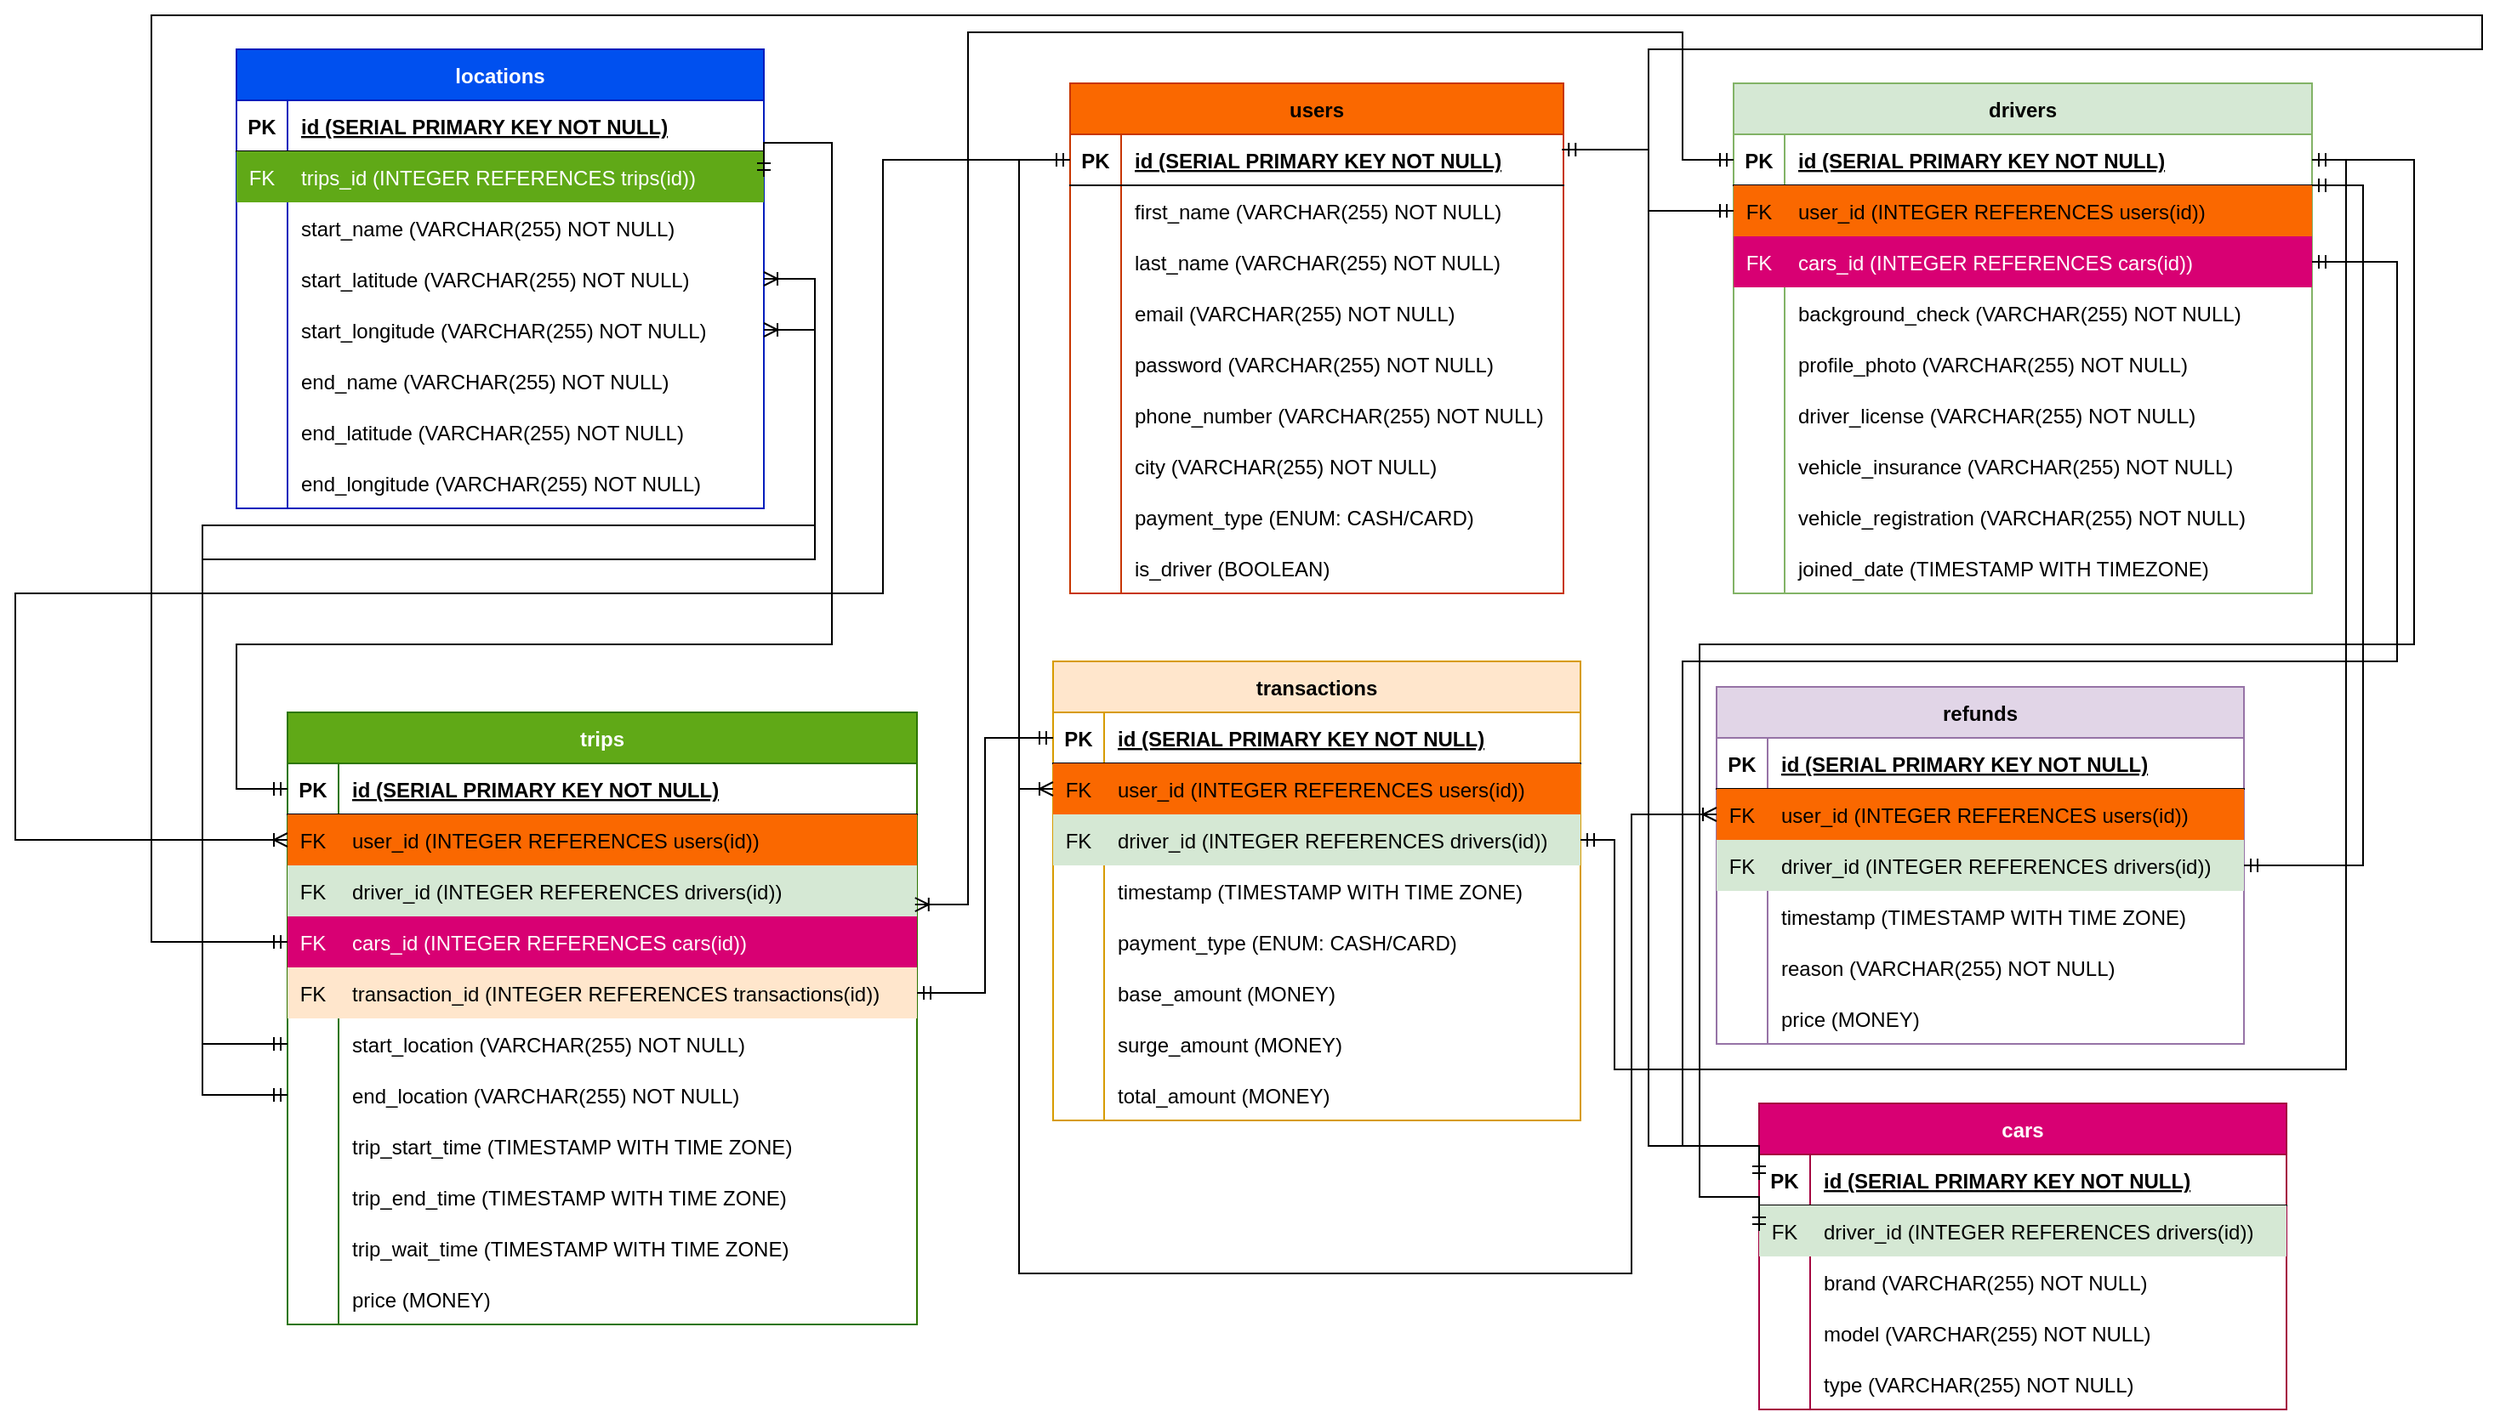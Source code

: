 <mxfile version="20.2.5" type="device"><diagram id="trviNh2zqOzgStdzaEkt" name="Page-1"><mxGraphModel dx="2912" dy="1112" grid="1" gridSize="10" guides="1" tooltips="1" connect="1" arrows="1" fold="1" page="1" pageScale="1" pageWidth="850" pageHeight="1100" math="0" shadow="0"><root><mxCell id="0"/><mxCell id="1" parent="0"/><mxCell id="U9hFdVCmAy1IS9Y3MbZs-1" value="users" style="shape=table;startSize=30;container=1;collapsible=1;childLayout=tableLayout;fixedRows=1;rowLines=0;fontStyle=1;align=center;resizeLast=1;fillColor=#fa6800;strokeColor=#C73500;fontColor=#000000;" parent="1" vertex="1"><mxGeometry x="-80" y="90" width="290" height="300" as="geometry"/></mxCell><mxCell id="U9hFdVCmAy1IS9Y3MbZs-2" value="" style="shape=tableRow;horizontal=0;startSize=0;swimlaneHead=0;swimlaneBody=0;fillColor=none;collapsible=0;dropTarget=0;points=[[0,0.5],[1,0.5]];portConstraint=eastwest;top=0;left=0;right=0;bottom=1;" parent="U9hFdVCmAy1IS9Y3MbZs-1" vertex="1"><mxGeometry y="30" width="290" height="30" as="geometry"/></mxCell><mxCell id="U9hFdVCmAy1IS9Y3MbZs-3" value="PK" style="shape=partialRectangle;connectable=0;fillColor=none;top=0;left=0;bottom=0;right=0;fontStyle=1;overflow=hidden;" parent="U9hFdVCmAy1IS9Y3MbZs-2" vertex="1"><mxGeometry width="30" height="30" as="geometry"><mxRectangle width="30" height="30" as="alternateBounds"/></mxGeometry></mxCell><mxCell id="U9hFdVCmAy1IS9Y3MbZs-4" value="id (SERIAL PRIMARY KEY NOT NULL)" style="shape=partialRectangle;connectable=0;fillColor=none;top=0;left=0;bottom=0;right=0;align=left;spacingLeft=6;fontStyle=5;overflow=hidden;" parent="U9hFdVCmAy1IS9Y3MbZs-2" vertex="1"><mxGeometry x="30" width="260" height="30" as="geometry"><mxRectangle width="260" height="30" as="alternateBounds"/></mxGeometry></mxCell><mxCell id="U9hFdVCmAy1IS9Y3MbZs-5" value="" style="shape=tableRow;horizontal=0;startSize=0;swimlaneHead=0;swimlaneBody=0;fillColor=none;collapsible=0;dropTarget=0;points=[[0,0.5],[1,0.5]];portConstraint=eastwest;top=0;left=0;right=0;bottom=0;" parent="U9hFdVCmAy1IS9Y3MbZs-1" vertex="1"><mxGeometry y="60" width="290" height="30" as="geometry"/></mxCell><mxCell id="U9hFdVCmAy1IS9Y3MbZs-6" value="" style="shape=partialRectangle;connectable=0;fillColor=none;top=0;left=0;bottom=0;right=0;editable=1;overflow=hidden;" parent="U9hFdVCmAy1IS9Y3MbZs-5" vertex="1"><mxGeometry width="30" height="30" as="geometry"><mxRectangle width="30" height="30" as="alternateBounds"/></mxGeometry></mxCell><mxCell id="U9hFdVCmAy1IS9Y3MbZs-7" value="first_name (VARCHAR(255) NOT NULL)" style="shape=partialRectangle;connectable=0;fillColor=none;top=0;left=0;bottom=0;right=0;align=left;spacingLeft=6;overflow=hidden;" parent="U9hFdVCmAy1IS9Y3MbZs-5" vertex="1"><mxGeometry x="30" width="260" height="30" as="geometry"><mxRectangle width="260" height="30" as="alternateBounds"/></mxGeometry></mxCell><mxCell id="U9hFdVCmAy1IS9Y3MbZs-8" value="" style="shape=tableRow;horizontal=0;startSize=0;swimlaneHead=0;swimlaneBody=0;fillColor=none;collapsible=0;dropTarget=0;points=[[0,0.5],[1,0.5]];portConstraint=eastwest;top=0;left=0;right=0;bottom=0;" parent="U9hFdVCmAy1IS9Y3MbZs-1" vertex="1"><mxGeometry y="90" width="290" height="30" as="geometry"/></mxCell><mxCell id="U9hFdVCmAy1IS9Y3MbZs-9" value="" style="shape=partialRectangle;connectable=0;fillColor=none;top=0;left=0;bottom=0;right=0;editable=1;overflow=hidden;" parent="U9hFdVCmAy1IS9Y3MbZs-8" vertex="1"><mxGeometry width="30" height="30" as="geometry"><mxRectangle width="30" height="30" as="alternateBounds"/></mxGeometry></mxCell><mxCell id="U9hFdVCmAy1IS9Y3MbZs-10" value="last_name (VARCHAR(255) NOT NULL)" style="shape=partialRectangle;connectable=0;fillColor=none;top=0;left=0;bottom=0;right=0;align=left;spacingLeft=6;overflow=hidden;" parent="U9hFdVCmAy1IS9Y3MbZs-8" vertex="1"><mxGeometry x="30" width="260" height="30" as="geometry"><mxRectangle width="260" height="30" as="alternateBounds"/></mxGeometry></mxCell><mxCell id="U9hFdVCmAy1IS9Y3MbZs-11" value="" style="shape=tableRow;horizontal=0;startSize=0;swimlaneHead=0;swimlaneBody=0;fillColor=none;collapsible=0;dropTarget=0;points=[[0,0.5],[1,0.5]];portConstraint=eastwest;top=0;left=0;right=0;bottom=0;" parent="U9hFdVCmAy1IS9Y3MbZs-1" vertex="1"><mxGeometry y="120" width="290" height="30" as="geometry"/></mxCell><mxCell id="U9hFdVCmAy1IS9Y3MbZs-12" value="" style="shape=partialRectangle;connectable=0;fillColor=none;top=0;left=0;bottom=0;right=0;editable=1;overflow=hidden;" parent="U9hFdVCmAy1IS9Y3MbZs-11" vertex="1"><mxGeometry width="30" height="30" as="geometry"><mxRectangle width="30" height="30" as="alternateBounds"/></mxGeometry></mxCell><mxCell id="U9hFdVCmAy1IS9Y3MbZs-13" value="email (VARCHAR(255) NOT NULL)" style="shape=partialRectangle;connectable=0;fillColor=none;top=0;left=0;bottom=0;right=0;align=left;spacingLeft=6;overflow=hidden;" parent="U9hFdVCmAy1IS9Y3MbZs-11" vertex="1"><mxGeometry x="30" width="260" height="30" as="geometry"><mxRectangle width="260" height="30" as="alternateBounds"/></mxGeometry></mxCell><mxCell id="U9hFdVCmAy1IS9Y3MbZs-20" style="shape=tableRow;horizontal=0;startSize=0;swimlaneHead=0;swimlaneBody=0;fillColor=none;collapsible=0;dropTarget=0;points=[[0,0.5],[1,0.5]];portConstraint=eastwest;top=0;left=0;right=0;bottom=0;" parent="U9hFdVCmAy1IS9Y3MbZs-1" vertex="1"><mxGeometry y="150" width="290" height="30" as="geometry"/></mxCell><mxCell id="U9hFdVCmAy1IS9Y3MbZs-21" style="shape=partialRectangle;connectable=0;fillColor=none;top=0;left=0;bottom=0;right=0;editable=1;overflow=hidden;" parent="U9hFdVCmAy1IS9Y3MbZs-20" vertex="1"><mxGeometry width="30" height="30" as="geometry"><mxRectangle width="30" height="30" as="alternateBounds"/></mxGeometry></mxCell><mxCell id="U9hFdVCmAy1IS9Y3MbZs-22" value="password (VARCHAR(255) NOT NULL)" style="shape=partialRectangle;connectable=0;fillColor=none;top=0;left=0;bottom=0;right=0;align=left;spacingLeft=6;overflow=hidden;" parent="U9hFdVCmAy1IS9Y3MbZs-20" vertex="1"><mxGeometry x="30" width="260" height="30" as="geometry"><mxRectangle width="260" height="30" as="alternateBounds"/></mxGeometry></mxCell><mxCell id="U9hFdVCmAy1IS9Y3MbZs-14" style="shape=tableRow;horizontal=0;startSize=0;swimlaneHead=0;swimlaneBody=0;fillColor=none;collapsible=0;dropTarget=0;points=[[0,0.5],[1,0.5]];portConstraint=eastwest;top=0;left=0;right=0;bottom=0;" parent="U9hFdVCmAy1IS9Y3MbZs-1" vertex="1"><mxGeometry y="180" width="290" height="30" as="geometry"/></mxCell><mxCell id="U9hFdVCmAy1IS9Y3MbZs-15" style="shape=partialRectangle;connectable=0;fillColor=none;top=0;left=0;bottom=0;right=0;editable=1;overflow=hidden;" parent="U9hFdVCmAy1IS9Y3MbZs-14" vertex="1"><mxGeometry width="30" height="30" as="geometry"><mxRectangle width="30" height="30" as="alternateBounds"/></mxGeometry></mxCell><mxCell id="U9hFdVCmAy1IS9Y3MbZs-16" value="phone_number (VARCHAR(255) NOT NULL)" style="shape=partialRectangle;connectable=0;fillColor=none;top=0;left=0;bottom=0;right=0;align=left;spacingLeft=6;overflow=hidden;" parent="U9hFdVCmAy1IS9Y3MbZs-14" vertex="1"><mxGeometry x="30" width="260" height="30" as="geometry"><mxRectangle width="260" height="30" as="alternateBounds"/></mxGeometry></mxCell><mxCell id="U9hFdVCmAy1IS9Y3MbZs-17" style="shape=tableRow;horizontal=0;startSize=0;swimlaneHead=0;swimlaneBody=0;fillColor=none;collapsible=0;dropTarget=0;points=[[0,0.5],[1,0.5]];portConstraint=eastwest;top=0;left=0;right=0;bottom=0;" parent="U9hFdVCmAy1IS9Y3MbZs-1" vertex="1"><mxGeometry y="210" width="290" height="30" as="geometry"/></mxCell><mxCell id="U9hFdVCmAy1IS9Y3MbZs-18" style="shape=partialRectangle;connectable=0;fillColor=none;top=0;left=0;bottom=0;right=0;editable=1;overflow=hidden;" parent="U9hFdVCmAy1IS9Y3MbZs-17" vertex="1"><mxGeometry width="30" height="30" as="geometry"><mxRectangle width="30" height="30" as="alternateBounds"/></mxGeometry></mxCell><mxCell id="U9hFdVCmAy1IS9Y3MbZs-19" value="city (VARCHAR(255) NOT NULL)" style="shape=partialRectangle;connectable=0;fillColor=none;top=0;left=0;bottom=0;right=0;align=left;spacingLeft=6;overflow=hidden;" parent="U9hFdVCmAy1IS9Y3MbZs-17" vertex="1"><mxGeometry x="30" width="260" height="30" as="geometry"><mxRectangle width="260" height="30" as="alternateBounds"/></mxGeometry></mxCell><mxCell id="U9hFdVCmAy1IS9Y3MbZs-112" style="shape=tableRow;horizontal=0;startSize=0;swimlaneHead=0;swimlaneBody=0;fillColor=none;collapsible=0;dropTarget=0;points=[[0,0.5],[1,0.5]];portConstraint=eastwest;top=0;left=0;right=0;bottom=0;" parent="U9hFdVCmAy1IS9Y3MbZs-1" vertex="1"><mxGeometry y="240" width="290" height="30" as="geometry"/></mxCell><mxCell id="U9hFdVCmAy1IS9Y3MbZs-113" style="shape=partialRectangle;connectable=0;fillColor=none;top=0;left=0;bottom=0;right=0;editable=1;overflow=hidden;" parent="U9hFdVCmAy1IS9Y3MbZs-112" vertex="1"><mxGeometry width="30" height="30" as="geometry"><mxRectangle width="30" height="30" as="alternateBounds"/></mxGeometry></mxCell><mxCell id="U9hFdVCmAy1IS9Y3MbZs-114" value="payment_type (ENUM: CASH/CARD)" style="shape=partialRectangle;connectable=0;fillColor=none;top=0;left=0;bottom=0;right=0;align=left;spacingLeft=6;overflow=hidden;" parent="U9hFdVCmAy1IS9Y3MbZs-112" vertex="1"><mxGeometry x="30" width="260" height="30" as="geometry"><mxRectangle width="260" height="30" as="alternateBounds"/></mxGeometry></mxCell><mxCell id="U9hFdVCmAy1IS9Y3MbZs-45" style="shape=tableRow;horizontal=0;startSize=0;swimlaneHead=0;swimlaneBody=0;fillColor=none;collapsible=0;dropTarget=0;points=[[0,0.5],[1,0.5]];portConstraint=eastwest;top=0;left=0;right=0;bottom=0;" parent="U9hFdVCmAy1IS9Y3MbZs-1" vertex="1"><mxGeometry y="270" width="290" height="30" as="geometry"/></mxCell><mxCell id="U9hFdVCmAy1IS9Y3MbZs-46" style="shape=partialRectangle;connectable=0;fillColor=none;top=0;left=0;bottom=0;right=0;editable=1;overflow=hidden;" parent="U9hFdVCmAy1IS9Y3MbZs-45" vertex="1"><mxGeometry width="30" height="30" as="geometry"><mxRectangle width="30" height="30" as="alternateBounds"/></mxGeometry></mxCell><mxCell id="U9hFdVCmAy1IS9Y3MbZs-47" value="is_driver (BOOLEAN)" style="shape=partialRectangle;connectable=0;fillColor=none;top=0;left=0;bottom=0;right=0;align=left;spacingLeft=6;overflow=hidden;" parent="U9hFdVCmAy1IS9Y3MbZs-45" vertex="1"><mxGeometry x="30" width="260" height="30" as="geometry"><mxRectangle width="260" height="30" as="alternateBounds"/></mxGeometry></mxCell><mxCell id="U9hFdVCmAy1IS9Y3MbZs-23" value="drivers" style="shape=table;startSize=30;container=1;collapsible=1;childLayout=tableLayout;fixedRows=1;rowLines=0;fontStyle=1;align=center;resizeLast=1;fillColor=#d5e8d4;strokeColor=#82b366;" parent="1" vertex="1"><mxGeometry x="310" y="90" width="340" height="300" as="geometry"/></mxCell><mxCell id="U9hFdVCmAy1IS9Y3MbZs-24" value="" style="shape=tableRow;horizontal=0;startSize=0;swimlaneHead=0;swimlaneBody=0;fillColor=none;collapsible=0;dropTarget=0;points=[[0,0.5],[1,0.5]];portConstraint=eastwest;top=0;left=0;right=0;bottom=1;" parent="U9hFdVCmAy1IS9Y3MbZs-23" vertex="1"><mxGeometry y="30" width="340" height="30" as="geometry"/></mxCell><mxCell id="U9hFdVCmAy1IS9Y3MbZs-25" value="PK" style="shape=partialRectangle;connectable=0;fillColor=none;top=0;left=0;bottom=0;right=0;fontStyle=1;overflow=hidden;" parent="U9hFdVCmAy1IS9Y3MbZs-24" vertex="1"><mxGeometry width="30" height="30" as="geometry"><mxRectangle width="30" height="30" as="alternateBounds"/></mxGeometry></mxCell><mxCell id="U9hFdVCmAy1IS9Y3MbZs-26" value="id (SERIAL PRIMARY KEY NOT NULL)" style="shape=partialRectangle;connectable=0;fillColor=none;top=0;left=0;bottom=0;right=0;align=left;spacingLeft=6;fontStyle=5;overflow=hidden;" parent="U9hFdVCmAy1IS9Y3MbZs-24" vertex="1"><mxGeometry x="30" width="310" height="30" as="geometry"><mxRectangle width="310" height="30" as="alternateBounds"/></mxGeometry></mxCell><mxCell id="U9hFdVCmAy1IS9Y3MbZs-48" style="shape=tableRow;horizontal=0;startSize=0;swimlaneHead=0;swimlaneBody=0;fillColor=none;collapsible=0;dropTarget=0;points=[[0,0.5],[1,0.5]];portConstraint=eastwest;top=0;left=0;right=0;bottom=0;" parent="U9hFdVCmAy1IS9Y3MbZs-23" vertex="1"><mxGeometry y="60" width="340" height="30" as="geometry"/></mxCell><mxCell id="U9hFdVCmAy1IS9Y3MbZs-49" value="FK" style="shape=partialRectangle;connectable=0;fillColor=#fa6800;top=0;left=0;bottom=0;right=0;editable=1;overflow=hidden;fontColor=#000000;strokeColor=#C73500;" parent="U9hFdVCmAy1IS9Y3MbZs-48" vertex="1"><mxGeometry width="30" height="30" as="geometry"><mxRectangle width="30" height="30" as="alternateBounds"/></mxGeometry></mxCell><mxCell id="U9hFdVCmAy1IS9Y3MbZs-50" value="user_id (INTEGER REFERENCES users(id))" style="shape=partialRectangle;connectable=0;fillColor=#fa6800;top=0;left=0;bottom=0;right=0;align=left;spacingLeft=6;overflow=hidden;fontColor=#000000;strokeColor=#C73500;" parent="U9hFdVCmAy1IS9Y3MbZs-48" vertex="1"><mxGeometry x="30" width="310" height="30" as="geometry"><mxRectangle width="310" height="30" as="alternateBounds"/></mxGeometry></mxCell><mxCell id="U9hFdVCmAy1IS9Y3MbZs-183" style="shape=tableRow;horizontal=0;startSize=0;swimlaneHead=0;swimlaneBody=0;fillColor=none;collapsible=0;dropTarget=0;points=[[0,0.5],[1,0.5]];portConstraint=eastwest;top=0;left=0;right=0;bottom=0;" parent="U9hFdVCmAy1IS9Y3MbZs-23" vertex="1"><mxGeometry y="90" width="340" height="30" as="geometry"/></mxCell><mxCell id="U9hFdVCmAy1IS9Y3MbZs-184" value="FK" style="shape=partialRectangle;connectable=0;fillColor=#d80073;top=0;left=0;bottom=0;right=0;editable=1;overflow=hidden;fontColor=#ffffff;strokeColor=#A50040;" parent="U9hFdVCmAy1IS9Y3MbZs-183" vertex="1"><mxGeometry width="30" height="30" as="geometry"><mxRectangle width="30" height="30" as="alternateBounds"/></mxGeometry></mxCell><mxCell id="U9hFdVCmAy1IS9Y3MbZs-185" value="cars_id (INTEGER REFERENCES cars(id))" style="shape=partialRectangle;connectable=0;fillColor=#d80073;top=0;left=0;bottom=0;right=0;align=left;spacingLeft=6;overflow=hidden;fontColor=#ffffff;strokeColor=#A50040;" parent="U9hFdVCmAy1IS9Y3MbZs-183" vertex="1"><mxGeometry x="30" width="310" height="30" as="geometry"><mxRectangle width="310" height="30" as="alternateBounds"/></mxGeometry></mxCell><mxCell id="U9hFdVCmAy1IS9Y3MbZs-27" value="" style="shape=tableRow;horizontal=0;startSize=0;swimlaneHead=0;swimlaneBody=0;fillColor=none;collapsible=0;dropTarget=0;points=[[0,0.5],[1,0.5]];portConstraint=eastwest;top=0;left=0;right=0;bottom=0;" parent="U9hFdVCmAy1IS9Y3MbZs-23" vertex="1"><mxGeometry y="120" width="340" height="30" as="geometry"/></mxCell><mxCell id="U9hFdVCmAy1IS9Y3MbZs-28" value="" style="shape=partialRectangle;connectable=0;fillColor=none;top=0;left=0;bottom=0;right=0;editable=1;overflow=hidden;" parent="U9hFdVCmAy1IS9Y3MbZs-27" vertex="1"><mxGeometry width="30" height="30" as="geometry"><mxRectangle width="30" height="30" as="alternateBounds"/></mxGeometry></mxCell><mxCell id="U9hFdVCmAy1IS9Y3MbZs-29" value="background_check (VARCHAR(255) NOT NULL)" style="shape=partialRectangle;connectable=0;fillColor=none;top=0;left=0;bottom=0;right=0;align=left;spacingLeft=6;overflow=hidden;" parent="U9hFdVCmAy1IS9Y3MbZs-27" vertex="1"><mxGeometry x="30" width="310" height="30" as="geometry"><mxRectangle width="310" height="30" as="alternateBounds"/></mxGeometry></mxCell><mxCell id="U9hFdVCmAy1IS9Y3MbZs-30" value="" style="shape=tableRow;horizontal=0;startSize=0;swimlaneHead=0;swimlaneBody=0;fillColor=none;collapsible=0;dropTarget=0;points=[[0,0.5],[1,0.5]];portConstraint=eastwest;top=0;left=0;right=0;bottom=0;" parent="U9hFdVCmAy1IS9Y3MbZs-23" vertex="1"><mxGeometry y="150" width="340" height="30" as="geometry"/></mxCell><mxCell id="U9hFdVCmAy1IS9Y3MbZs-31" value="" style="shape=partialRectangle;connectable=0;fillColor=none;top=0;left=0;bottom=0;right=0;editable=1;overflow=hidden;" parent="U9hFdVCmAy1IS9Y3MbZs-30" vertex="1"><mxGeometry width="30" height="30" as="geometry"><mxRectangle width="30" height="30" as="alternateBounds"/></mxGeometry></mxCell><mxCell id="U9hFdVCmAy1IS9Y3MbZs-32" value="profile_photo (VARCHAR(255) NOT NULL)" style="shape=partialRectangle;connectable=0;fillColor=none;top=0;left=0;bottom=0;right=0;align=left;spacingLeft=6;overflow=hidden;" parent="U9hFdVCmAy1IS9Y3MbZs-30" vertex="1"><mxGeometry x="30" width="310" height="30" as="geometry"><mxRectangle width="310" height="30" as="alternateBounds"/></mxGeometry></mxCell><mxCell id="U9hFdVCmAy1IS9Y3MbZs-33" value="" style="shape=tableRow;horizontal=0;startSize=0;swimlaneHead=0;swimlaneBody=0;fillColor=none;collapsible=0;dropTarget=0;points=[[0,0.5],[1,0.5]];portConstraint=eastwest;top=0;left=0;right=0;bottom=0;" parent="U9hFdVCmAy1IS9Y3MbZs-23" vertex="1"><mxGeometry y="180" width="340" height="30" as="geometry"/></mxCell><mxCell id="U9hFdVCmAy1IS9Y3MbZs-34" value="" style="shape=partialRectangle;connectable=0;fillColor=none;top=0;left=0;bottom=0;right=0;editable=1;overflow=hidden;" parent="U9hFdVCmAy1IS9Y3MbZs-33" vertex="1"><mxGeometry width="30" height="30" as="geometry"><mxRectangle width="30" height="30" as="alternateBounds"/></mxGeometry></mxCell><mxCell id="U9hFdVCmAy1IS9Y3MbZs-35" value="driver_license (VARCHAR(255) NOT NULL)" style="shape=partialRectangle;connectable=0;fillColor=none;top=0;left=0;bottom=0;right=0;align=left;spacingLeft=6;overflow=hidden;" parent="U9hFdVCmAy1IS9Y3MbZs-33" vertex="1"><mxGeometry x="30" width="310" height="30" as="geometry"><mxRectangle width="310" height="30" as="alternateBounds"/></mxGeometry></mxCell><mxCell id="U9hFdVCmAy1IS9Y3MbZs-36" style="shape=tableRow;horizontal=0;startSize=0;swimlaneHead=0;swimlaneBody=0;fillColor=none;collapsible=0;dropTarget=0;points=[[0,0.5],[1,0.5]];portConstraint=eastwest;top=0;left=0;right=0;bottom=0;" parent="U9hFdVCmAy1IS9Y3MbZs-23" vertex="1"><mxGeometry y="210" width="340" height="30" as="geometry"/></mxCell><mxCell id="U9hFdVCmAy1IS9Y3MbZs-37" style="shape=partialRectangle;connectable=0;fillColor=none;top=0;left=0;bottom=0;right=0;editable=1;overflow=hidden;" parent="U9hFdVCmAy1IS9Y3MbZs-36" vertex="1"><mxGeometry width="30" height="30" as="geometry"><mxRectangle width="30" height="30" as="alternateBounds"/></mxGeometry></mxCell><mxCell id="U9hFdVCmAy1IS9Y3MbZs-38" value="vehicle_insurance (VARCHAR(255) NOT NULL)" style="shape=partialRectangle;connectable=0;fillColor=none;top=0;left=0;bottom=0;right=0;align=left;spacingLeft=6;overflow=hidden;" parent="U9hFdVCmAy1IS9Y3MbZs-36" vertex="1"><mxGeometry x="30" width="310" height="30" as="geometry"><mxRectangle width="310" height="30" as="alternateBounds"/></mxGeometry></mxCell><mxCell id="U9hFdVCmAy1IS9Y3MbZs-39" style="shape=tableRow;horizontal=0;startSize=0;swimlaneHead=0;swimlaneBody=0;fillColor=none;collapsible=0;dropTarget=0;points=[[0,0.5],[1,0.5]];portConstraint=eastwest;top=0;left=0;right=0;bottom=0;" parent="U9hFdVCmAy1IS9Y3MbZs-23" vertex="1"><mxGeometry y="240" width="340" height="30" as="geometry"/></mxCell><mxCell id="U9hFdVCmAy1IS9Y3MbZs-40" style="shape=partialRectangle;connectable=0;fillColor=none;top=0;left=0;bottom=0;right=0;editable=1;overflow=hidden;" parent="U9hFdVCmAy1IS9Y3MbZs-39" vertex="1"><mxGeometry width="30" height="30" as="geometry"><mxRectangle width="30" height="30" as="alternateBounds"/></mxGeometry></mxCell><mxCell id="U9hFdVCmAy1IS9Y3MbZs-41" value="vehicle_registration (VARCHAR(255) NOT NULL)" style="shape=partialRectangle;connectable=0;fillColor=none;top=0;left=0;bottom=0;right=0;align=left;spacingLeft=6;overflow=hidden;" parent="U9hFdVCmAy1IS9Y3MbZs-39" vertex="1"><mxGeometry x="30" width="310" height="30" as="geometry"><mxRectangle width="310" height="30" as="alternateBounds"/></mxGeometry></mxCell><mxCell id="U9hFdVCmAy1IS9Y3MbZs-109" style="shape=tableRow;horizontal=0;startSize=0;swimlaneHead=0;swimlaneBody=0;fillColor=none;collapsible=0;dropTarget=0;points=[[0,0.5],[1,0.5]];portConstraint=eastwest;top=0;left=0;right=0;bottom=0;" parent="U9hFdVCmAy1IS9Y3MbZs-23" vertex="1"><mxGeometry y="270" width="340" height="30" as="geometry"/></mxCell><mxCell id="U9hFdVCmAy1IS9Y3MbZs-110" style="shape=partialRectangle;connectable=0;fillColor=none;top=0;left=0;bottom=0;right=0;editable=1;overflow=hidden;" parent="U9hFdVCmAy1IS9Y3MbZs-109" vertex="1"><mxGeometry width="30" height="30" as="geometry"><mxRectangle width="30" height="30" as="alternateBounds"/></mxGeometry></mxCell><mxCell id="U9hFdVCmAy1IS9Y3MbZs-111" value="joined_date (TIMESTAMP WITH TIMEZONE)" style="shape=partialRectangle;connectable=0;fillColor=none;top=0;left=0;bottom=0;right=0;align=left;spacingLeft=6;overflow=hidden;" parent="U9hFdVCmAy1IS9Y3MbZs-109" vertex="1"><mxGeometry x="30" width="310" height="30" as="geometry"><mxRectangle width="310" height="30" as="alternateBounds"/></mxGeometry></mxCell><mxCell id="U9hFdVCmAy1IS9Y3MbZs-51" value="" style="edgeStyle=orthogonalEdgeStyle;fontSize=12;html=1;endArrow=ERmandOne;startArrow=ERmandOne;rounded=0;entryX=0;entryY=0.5;entryDx=0;entryDy=0;exitX=0.997;exitY=0.3;exitDx=0;exitDy=0;exitPerimeter=0;" parent="1" source="U9hFdVCmAy1IS9Y3MbZs-2" target="U9hFdVCmAy1IS9Y3MbZs-48" edge="1"><mxGeometry width="100" height="100" relative="1" as="geometry"><mxPoint x="370" y="610" as="sourcePoint"/><mxPoint x="470" y="510" as="targetPoint"/></mxGeometry></mxCell><mxCell id="U9hFdVCmAy1IS9Y3MbZs-52" value="transactions" style="shape=table;startSize=30;container=1;collapsible=1;childLayout=tableLayout;fixedRows=1;rowLines=0;fontStyle=1;align=center;resizeLast=1;fillColor=#ffe6cc;strokeColor=#d79b00;" parent="1" vertex="1"><mxGeometry x="-90" y="430" width="310" height="270" as="geometry"/></mxCell><mxCell id="U9hFdVCmAy1IS9Y3MbZs-53" value="" style="shape=tableRow;horizontal=0;startSize=0;swimlaneHead=0;swimlaneBody=0;fillColor=none;collapsible=0;dropTarget=0;points=[[0,0.5],[1,0.5]];portConstraint=eastwest;top=0;left=0;right=0;bottom=1;" parent="U9hFdVCmAy1IS9Y3MbZs-52" vertex="1"><mxGeometry y="30" width="310" height="30" as="geometry"/></mxCell><mxCell id="U9hFdVCmAy1IS9Y3MbZs-54" value="PK" style="shape=partialRectangle;connectable=0;fillColor=none;top=0;left=0;bottom=0;right=0;fontStyle=1;overflow=hidden;" parent="U9hFdVCmAy1IS9Y3MbZs-53" vertex="1"><mxGeometry width="30" height="30" as="geometry"><mxRectangle width="30" height="30" as="alternateBounds"/></mxGeometry></mxCell><mxCell id="U9hFdVCmAy1IS9Y3MbZs-55" value="id (SERIAL PRIMARY KEY NOT NULL)" style="shape=partialRectangle;connectable=0;fillColor=none;top=0;left=0;bottom=0;right=0;align=left;spacingLeft=6;fontStyle=5;overflow=hidden;" parent="U9hFdVCmAy1IS9Y3MbZs-53" vertex="1"><mxGeometry x="30" width="280" height="30" as="geometry"><mxRectangle width="280" height="30" as="alternateBounds"/></mxGeometry></mxCell><mxCell id="U9hFdVCmAy1IS9Y3MbZs-56" style="shape=tableRow;horizontal=0;startSize=0;swimlaneHead=0;swimlaneBody=0;fillColor=none;collapsible=0;dropTarget=0;points=[[0,0.5],[1,0.5]];portConstraint=eastwest;top=0;left=0;right=0;bottom=0;" parent="U9hFdVCmAy1IS9Y3MbZs-52" vertex="1"><mxGeometry y="60" width="310" height="30" as="geometry"/></mxCell><mxCell id="U9hFdVCmAy1IS9Y3MbZs-57" value="FK" style="shape=partialRectangle;connectable=0;fillColor=#fa6800;top=0;left=0;bottom=0;right=0;editable=1;overflow=hidden;fontColor=#000000;strokeColor=#C73500;" parent="U9hFdVCmAy1IS9Y3MbZs-56" vertex="1"><mxGeometry width="30" height="30" as="geometry"><mxRectangle width="30" height="30" as="alternateBounds"/></mxGeometry></mxCell><mxCell id="U9hFdVCmAy1IS9Y3MbZs-58" value="user_id (INTEGER REFERENCES users(id))" style="shape=partialRectangle;connectable=0;fillColor=#fa6800;top=0;left=0;bottom=0;right=0;align=left;spacingLeft=6;overflow=hidden;fontColor=#000000;strokeColor=#C73500;" parent="U9hFdVCmAy1IS9Y3MbZs-56" vertex="1"><mxGeometry x="30" width="280" height="30" as="geometry"><mxRectangle width="280" height="30" as="alternateBounds"/></mxGeometry></mxCell><mxCell id="U9hFdVCmAy1IS9Y3MbZs-81" style="shape=tableRow;horizontal=0;startSize=0;swimlaneHead=0;swimlaneBody=0;fillColor=none;collapsible=0;dropTarget=0;points=[[0,0.5],[1,0.5]];portConstraint=eastwest;top=0;left=0;right=0;bottom=0;" parent="U9hFdVCmAy1IS9Y3MbZs-52" vertex="1"><mxGeometry y="90" width="310" height="30" as="geometry"/></mxCell><mxCell id="U9hFdVCmAy1IS9Y3MbZs-82" value="FK" style="shape=partialRectangle;connectable=0;fillColor=#d5e8d4;top=0;left=0;bottom=0;right=0;editable=1;overflow=hidden;strokeColor=#82b366;" parent="U9hFdVCmAy1IS9Y3MbZs-81" vertex="1"><mxGeometry width="30" height="30" as="geometry"><mxRectangle width="30" height="30" as="alternateBounds"/></mxGeometry></mxCell><mxCell id="U9hFdVCmAy1IS9Y3MbZs-83" value="driver_id (INTEGER REFERENCES drivers(id))" style="shape=partialRectangle;connectable=0;fillColor=#d5e8d4;top=0;left=0;bottom=0;right=0;align=left;spacingLeft=6;overflow=hidden;strokeColor=#82b366;" parent="U9hFdVCmAy1IS9Y3MbZs-81" vertex="1"><mxGeometry x="30" width="280" height="30" as="geometry"><mxRectangle width="280" height="30" as="alternateBounds"/></mxGeometry></mxCell><mxCell id="U9hFdVCmAy1IS9Y3MbZs-59" value="" style="shape=tableRow;horizontal=0;startSize=0;swimlaneHead=0;swimlaneBody=0;fillColor=none;collapsible=0;dropTarget=0;points=[[0,0.5],[1,0.5]];portConstraint=eastwest;top=0;left=0;right=0;bottom=0;" parent="U9hFdVCmAy1IS9Y3MbZs-52" vertex="1"><mxGeometry y="120" width="310" height="30" as="geometry"/></mxCell><mxCell id="U9hFdVCmAy1IS9Y3MbZs-60" value="" style="shape=partialRectangle;connectable=0;fillColor=none;top=0;left=0;bottom=0;right=0;editable=1;overflow=hidden;" parent="U9hFdVCmAy1IS9Y3MbZs-59" vertex="1"><mxGeometry width="30" height="30" as="geometry"><mxRectangle width="30" height="30" as="alternateBounds"/></mxGeometry></mxCell><mxCell id="U9hFdVCmAy1IS9Y3MbZs-61" value="timestamp (TIMESTAMP WITH TIME ZONE)" style="shape=partialRectangle;connectable=0;fillColor=none;top=0;left=0;bottom=0;right=0;align=left;spacingLeft=6;overflow=hidden;" parent="U9hFdVCmAy1IS9Y3MbZs-59" vertex="1"><mxGeometry x="30" width="280" height="30" as="geometry"><mxRectangle width="280" height="30" as="alternateBounds"/></mxGeometry></mxCell><mxCell id="U9hFdVCmAy1IS9Y3MbZs-136" style="shape=tableRow;horizontal=0;startSize=0;swimlaneHead=0;swimlaneBody=0;fillColor=none;collapsible=0;dropTarget=0;points=[[0,0.5],[1,0.5]];portConstraint=eastwest;top=0;left=0;right=0;bottom=0;" parent="U9hFdVCmAy1IS9Y3MbZs-52" vertex="1"><mxGeometry y="150" width="310" height="30" as="geometry"/></mxCell><mxCell id="U9hFdVCmAy1IS9Y3MbZs-137" style="shape=partialRectangle;connectable=0;fillColor=none;top=0;left=0;bottom=0;right=0;editable=1;overflow=hidden;" parent="U9hFdVCmAy1IS9Y3MbZs-136" vertex="1"><mxGeometry width="30" height="30" as="geometry"><mxRectangle width="30" height="30" as="alternateBounds"/></mxGeometry></mxCell><mxCell id="U9hFdVCmAy1IS9Y3MbZs-138" value="payment_type (ENUM: CASH/CARD)" style="shape=partialRectangle;connectable=0;fillColor=none;top=0;left=0;bottom=0;right=0;align=left;spacingLeft=6;overflow=hidden;" parent="U9hFdVCmAy1IS9Y3MbZs-136" vertex="1"><mxGeometry x="30" width="280" height="30" as="geometry"><mxRectangle width="280" height="30" as="alternateBounds"/></mxGeometry></mxCell><mxCell id="U9hFdVCmAy1IS9Y3MbZs-62" value="" style="shape=tableRow;horizontal=0;startSize=0;swimlaneHead=0;swimlaneBody=0;fillColor=none;collapsible=0;dropTarget=0;points=[[0,0.5],[1,0.5]];portConstraint=eastwest;top=0;left=0;right=0;bottom=0;" parent="U9hFdVCmAy1IS9Y3MbZs-52" vertex="1"><mxGeometry y="180" width="310" height="30" as="geometry"/></mxCell><mxCell id="U9hFdVCmAy1IS9Y3MbZs-63" value="" style="shape=partialRectangle;connectable=0;fillColor=none;top=0;left=0;bottom=0;right=0;editable=1;overflow=hidden;" parent="U9hFdVCmAy1IS9Y3MbZs-62" vertex="1"><mxGeometry width="30" height="30" as="geometry"><mxRectangle width="30" height="30" as="alternateBounds"/></mxGeometry></mxCell><mxCell id="U9hFdVCmAy1IS9Y3MbZs-64" value="base_amount (MONEY)" style="shape=partialRectangle;connectable=0;fillColor=none;top=0;left=0;bottom=0;right=0;align=left;spacingLeft=6;overflow=hidden;" parent="U9hFdVCmAy1IS9Y3MbZs-62" vertex="1"><mxGeometry x="30" width="280" height="30" as="geometry"><mxRectangle width="280" height="30" as="alternateBounds"/></mxGeometry></mxCell><mxCell id="U9hFdVCmAy1IS9Y3MbZs-142" style="shape=tableRow;horizontal=0;startSize=0;swimlaneHead=0;swimlaneBody=0;fillColor=none;collapsible=0;dropTarget=0;points=[[0,0.5],[1,0.5]];portConstraint=eastwest;top=0;left=0;right=0;bottom=0;" parent="U9hFdVCmAy1IS9Y3MbZs-52" vertex="1"><mxGeometry y="210" width="310" height="30" as="geometry"/></mxCell><mxCell id="U9hFdVCmAy1IS9Y3MbZs-143" style="shape=partialRectangle;connectable=0;fillColor=none;top=0;left=0;bottom=0;right=0;editable=1;overflow=hidden;" parent="U9hFdVCmAy1IS9Y3MbZs-142" vertex="1"><mxGeometry width="30" height="30" as="geometry"><mxRectangle width="30" height="30" as="alternateBounds"/></mxGeometry></mxCell><mxCell id="U9hFdVCmAy1IS9Y3MbZs-144" value="surge_amount (MONEY)" style="shape=partialRectangle;connectable=0;fillColor=none;top=0;left=0;bottom=0;right=0;align=left;spacingLeft=6;overflow=hidden;" parent="U9hFdVCmAy1IS9Y3MbZs-142" vertex="1"><mxGeometry x="30" width="280" height="30" as="geometry"><mxRectangle width="280" height="30" as="alternateBounds"/></mxGeometry></mxCell><mxCell id="U9hFdVCmAy1IS9Y3MbZs-145" style="shape=tableRow;horizontal=0;startSize=0;swimlaneHead=0;swimlaneBody=0;fillColor=none;collapsible=0;dropTarget=0;points=[[0,0.5],[1,0.5]];portConstraint=eastwest;top=0;left=0;right=0;bottom=0;" parent="U9hFdVCmAy1IS9Y3MbZs-52" vertex="1"><mxGeometry y="240" width="310" height="30" as="geometry"/></mxCell><mxCell id="U9hFdVCmAy1IS9Y3MbZs-146" style="shape=partialRectangle;connectable=0;fillColor=none;top=0;left=0;bottom=0;right=0;editable=1;overflow=hidden;" parent="U9hFdVCmAy1IS9Y3MbZs-145" vertex="1"><mxGeometry width="30" height="30" as="geometry"><mxRectangle width="30" height="30" as="alternateBounds"/></mxGeometry></mxCell><mxCell id="U9hFdVCmAy1IS9Y3MbZs-147" value="total_amount (MONEY)" style="shape=partialRectangle;connectable=0;fillColor=none;top=0;left=0;bottom=0;right=0;align=left;spacingLeft=6;overflow=hidden;" parent="U9hFdVCmAy1IS9Y3MbZs-145" vertex="1"><mxGeometry x="30" width="280" height="30" as="geometry"><mxRectangle width="280" height="30" as="alternateBounds"/></mxGeometry></mxCell><mxCell id="U9hFdVCmAy1IS9Y3MbZs-74" value="" style="edgeStyle=orthogonalEdgeStyle;fontSize=12;html=1;endArrow=ERoneToMany;rounded=0;entryX=0;entryY=0.5;entryDx=0;entryDy=0;exitX=0;exitY=0.5;exitDx=0;exitDy=0;" parent="1" source="U9hFdVCmAy1IS9Y3MbZs-2" target="U9hFdVCmAy1IS9Y3MbZs-56" edge="1"><mxGeometry width="100" height="100" relative="1" as="geometry"><mxPoint x="410" y="610" as="sourcePoint"/><mxPoint x="510" y="510" as="targetPoint"/><Array as="points"><mxPoint x="-110" y="135"/><mxPoint x="-110" y="505"/></Array></mxGeometry></mxCell><mxCell id="U9hFdVCmAy1IS9Y3MbZs-84" value="" style="edgeStyle=orthogonalEdgeStyle;fontSize=12;html=1;endArrow=ERmandOne;startArrow=ERmandOne;rounded=0;entryX=1;entryY=0.5;entryDx=0;entryDy=0;exitX=1;exitY=0.5;exitDx=0;exitDy=0;" parent="1" source="U9hFdVCmAy1IS9Y3MbZs-81" target="U9hFdVCmAy1IS9Y3MbZs-24" edge="1"><mxGeometry width="100" height="100" relative="1" as="geometry"><mxPoint x="410" y="610" as="sourcePoint"/><mxPoint x="510" y="510" as="targetPoint"/><Array as="points"><mxPoint x="240" y="535"/><mxPoint x="240" y="670"/><mxPoint x="670" y="670"/><mxPoint x="670" y="135"/></Array></mxGeometry></mxCell><mxCell id="U9hFdVCmAy1IS9Y3MbZs-85" value="refunds" style="shape=table;startSize=30;container=1;collapsible=1;childLayout=tableLayout;fixedRows=1;rowLines=0;fontStyle=1;align=center;resizeLast=1;fillColor=#e1d5e7;strokeColor=#9673a6;" parent="1" vertex="1"><mxGeometry x="300" y="445" width="310" height="210" as="geometry"/></mxCell><mxCell id="U9hFdVCmAy1IS9Y3MbZs-86" value="" style="shape=tableRow;horizontal=0;startSize=0;swimlaneHead=0;swimlaneBody=0;fillColor=none;collapsible=0;dropTarget=0;points=[[0,0.5],[1,0.5]];portConstraint=eastwest;top=0;left=0;right=0;bottom=1;" parent="U9hFdVCmAy1IS9Y3MbZs-85" vertex="1"><mxGeometry y="30" width="310" height="30" as="geometry"/></mxCell><mxCell id="U9hFdVCmAy1IS9Y3MbZs-87" value="PK" style="shape=partialRectangle;connectable=0;fillColor=none;top=0;left=0;bottom=0;right=0;fontStyle=1;overflow=hidden;" parent="U9hFdVCmAy1IS9Y3MbZs-86" vertex="1"><mxGeometry width="30" height="30" as="geometry"><mxRectangle width="30" height="30" as="alternateBounds"/></mxGeometry></mxCell><mxCell id="U9hFdVCmAy1IS9Y3MbZs-88" value="id (SERIAL PRIMARY KEY NOT NULL)" style="shape=partialRectangle;connectable=0;fillColor=none;top=0;left=0;bottom=0;right=0;align=left;spacingLeft=6;fontStyle=5;overflow=hidden;" parent="U9hFdVCmAy1IS9Y3MbZs-86" vertex="1"><mxGeometry x="30" width="280" height="30" as="geometry"><mxRectangle width="280" height="30" as="alternateBounds"/></mxGeometry></mxCell><mxCell id="U9hFdVCmAy1IS9Y3MbZs-89" style="shape=tableRow;horizontal=0;startSize=0;swimlaneHead=0;swimlaneBody=0;fillColor=none;collapsible=0;dropTarget=0;points=[[0,0.5],[1,0.5]];portConstraint=eastwest;top=0;left=0;right=0;bottom=0;" parent="U9hFdVCmAy1IS9Y3MbZs-85" vertex="1"><mxGeometry y="60" width="310" height="30" as="geometry"/></mxCell><mxCell id="U9hFdVCmAy1IS9Y3MbZs-90" value="FK" style="shape=partialRectangle;connectable=0;fillColor=#fa6800;top=0;left=0;bottom=0;right=0;editable=1;overflow=hidden;fontColor=#000000;strokeColor=#C73500;" parent="U9hFdVCmAy1IS9Y3MbZs-89" vertex="1"><mxGeometry width="30" height="30" as="geometry"><mxRectangle width="30" height="30" as="alternateBounds"/></mxGeometry></mxCell><mxCell id="U9hFdVCmAy1IS9Y3MbZs-91" value="user_id (INTEGER REFERENCES users(id))" style="shape=partialRectangle;connectable=0;fillColor=#fa6800;top=0;left=0;bottom=0;right=0;align=left;spacingLeft=6;overflow=hidden;fontColor=#000000;strokeColor=#C73500;" parent="U9hFdVCmAy1IS9Y3MbZs-89" vertex="1"><mxGeometry x="30" width="280" height="30" as="geometry"><mxRectangle width="280" height="30" as="alternateBounds"/></mxGeometry></mxCell><mxCell id="U9hFdVCmAy1IS9Y3MbZs-92" style="shape=tableRow;horizontal=0;startSize=0;swimlaneHead=0;swimlaneBody=0;fillColor=none;collapsible=0;dropTarget=0;points=[[0,0.5],[1,0.5]];portConstraint=eastwest;top=0;left=0;right=0;bottom=0;" parent="U9hFdVCmAy1IS9Y3MbZs-85" vertex="1"><mxGeometry y="90" width="310" height="30" as="geometry"/></mxCell><mxCell id="U9hFdVCmAy1IS9Y3MbZs-93" value="FK" style="shape=partialRectangle;connectable=0;fillColor=#d5e8d4;top=0;left=0;bottom=0;right=0;editable=1;overflow=hidden;strokeColor=#82b366;" parent="U9hFdVCmAy1IS9Y3MbZs-92" vertex="1"><mxGeometry width="30" height="30" as="geometry"><mxRectangle width="30" height="30" as="alternateBounds"/></mxGeometry></mxCell><mxCell id="U9hFdVCmAy1IS9Y3MbZs-94" value="driver_id (INTEGER REFERENCES drivers(id))" style="shape=partialRectangle;connectable=0;fillColor=#d5e8d4;top=0;left=0;bottom=0;right=0;align=left;spacingLeft=6;overflow=hidden;strokeColor=#82b366;" parent="U9hFdVCmAy1IS9Y3MbZs-92" vertex="1"><mxGeometry x="30" width="280" height="30" as="geometry"><mxRectangle width="280" height="30" as="alternateBounds"/></mxGeometry></mxCell><mxCell id="U9hFdVCmAy1IS9Y3MbZs-95" value="" style="shape=tableRow;horizontal=0;startSize=0;swimlaneHead=0;swimlaneBody=0;fillColor=none;collapsible=0;dropTarget=0;points=[[0,0.5],[1,0.5]];portConstraint=eastwest;top=0;left=0;right=0;bottom=0;" parent="U9hFdVCmAy1IS9Y3MbZs-85" vertex="1"><mxGeometry y="120" width="310" height="30" as="geometry"/></mxCell><mxCell id="U9hFdVCmAy1IS9Y3MbZs-96" value="" style="shape=partialRectangle;connectable=0;fillColor=none;top=0;left=0;bottom=0;right=0;editable=1;overflow=hidden;" parent="U9hFdVCmAy1IS9Y3MbZs-95" vertex="1"><mxGeometry width="30" height="30" as="geometry"><mxRectangle width="30" height="30" as="alternateBounds"/></mxGeometry></mxCell><mxCell id="U9hFdVCmAy1IS9Y3MbZs-97" value="timestamp (TIMESTAMP WITH TIME ZONE)" style="shape=partialRectangle;connectable=0;fillColor=none;top=0;left=0;bottom=0;right=0;align=left;spacingLeft=6;overflow=hidden;" parent="U9hFdVCmAy1IS9Y3MbZs-95" vertex="1"><mxGeometry x="30" width="280" height="30" as="geometry"><mxRectangle width="280" height="30" as="alternateBounds"/></mxGeometry></mxCell><mxCell id="U9hFdVCmAy1IS9Y3MbZs-106" style="shape=tableRow;horizontal=0;startSize=0;swimlaneHead=0;swimlaneBody=0;fillColor=none;collapsible=0;dropTarget=0;points=[[0,0.5],[1,0.5]];portConstraint=eastwest;top=0;left=0;right=0;bottom=0;" parent="U9hFdVCmAy1IS9Y3MbZs-85" vertex="1"><mxGeometry y="150" width="310" height="30" as="geometry"/></mxCell><mxCell id="U9hFdVCmAy1IS9Y3MbZs-107" style="shape=partialRectangle;connectable=0;fillColor=none;top=0;left=0;bottom=0;right=0;editable=1;overflow=hidden;" parent="U9hFdVCmAy1IS9Y3MbZs-106" vertex="1"><mxGeometry width="30" height="30" as="geometry"><mxRectangle width="30" height="30" as="alternateBounds"/></mxGeometry></mxCell><mxCell id="U9hFdVCmAy1IS9Y3MbZs-108" value="reason (VARCHAR(255) NOT NULL)" style="shape=partialRectangle;connectable=0;fillColor=none;top=0;left=0;bottom=0;right=0;align=left;spacingLeft=6;overflow=hidden;" parent="U9hFdVCmAy1IS9Y3MbZs-106" vertex="1"><mxGeometry x="30" width="280" height="30" as="geometry"><mxRectangle width="280" height="30" as="alternateBounds"/></mxGeometry></mxCell><mxCell id="U9hFdVCmAy1IS9Y3MbZs-98" value="" style="shape=tableRow;horizontal=0;startSize=0;swimlaneHead=0;swimlaneBody=0;fillColor=none;collapsible=0;dropTarget=0;points=[[0,0.5],[1,0.5]];portConstraint=eastwest;top=0;left=0;right=0;bottom=0;" parent="U9hFdVCmAy1IS9Y3MbZs-85" vertex="1"><mxGeometry y="180" width="310" height="30" as="geometry"/></mxCell><mxCell id="U9hFdVCmAy1IS9Y3MbZs-99" value="" style="shape=partialRectangle;connectable=0;fillColor=none;top=0;left=0;bottom=0;right=0;editable=1;overflow=hidden;" parent="U9hFdVCmAy1IS9Y3MbZs-98" vertex="1"><mxGeometry width="30" height="30" as="geometry"><mxRectangle width="30" height="30" as="alternateBounds"/></mxGeometry></mxCell><mxCell id="U9hFdVCmAy1IS9Y3MbZs-100" value="price (MONEY)" style="shape=partialRectangle;connectable=0;fillColor=none;top=0;left=0;bottom=0;right=0;align=left;spacingLeft=6;overflow=hidden;" parent="U9hFdVCmAy1IS9Y3MbZs-98" vertex="1"><mxGeometry x="30" width="280" height="30" as="geometry"><mxRectangle width="280" height="30" as="alternateBounds"/></mxGeometry></mxCell><mxCell id="U9hFdVCmAy1IS9Y3MbZs-101" value="" style="edgeStyle=entityRelationEdgeStyle;fontSize=12;html=1;endArrow=ERmandOne;startArrow=ERmandOne;rounded=0;entryX=1;entryY=0.5;entryDx=0;entryDy=0;" parent="1" target="U9hFdVCmAy1IS9Y3MbZs-92" edge="1"><mxGeometry width="100" height="100" relative="1" as="geometry"><mxPoint x="650" y="150" as="sourcePoint"/><mxPoint x="510" y="510" as="targetPoint"/></mxGeometry></mxCell><mxCell id="U9hFdVCmAy1IS9Y3MbZs-102" value="" style="edgeStyle=orthogonalEdgeStyle;fontSize=12;html=1;endArrow=ERoneToMany;startArrow=ERmandOne;rounded=0;entryX=0;entryY=0.5;entryDx=0;entryDy=0;exitX=0;exitY=0.5;exitDx=0;exitDy=0;" parent="1" source="U9hFdVCmAy1IS9Y3MbZs-2" target="U9hFdVCmAy1IS9Y3MbZs-89" edge="1"><mxGeometry width="100" height="100" relative="1" as="geometry"><mxPoint x="410" y="610" as="sourcePoint"/><mxPoint x="300" y="720" as="targetPoint"/><Array as="points"><mxPoint x="-110" y="135"/><mxPoint x="-110" y="790"/><mxPoint x="250" y="790"/><mxPoint x="250" y="520"/></Array></mxGeometry></mxCell><mxCell id="U9hFdVCmAy1IS9Y3MbZs-115" value="trips" style="shape=table;startSize=30;container=1;collapsible=1;childLayout=tableLayout;fixedRows=1;rowLines=0;fontStyle=1;align=center;resizeLast=1;fillColor=#60a917;fontColor=#ffffff;strokeColor=#2D7600;" parent="1" vertex="1"><mxGeometry x="-540" y="460" width="370" height="360" as="geometry"/></mxCell><mxCell id="U9hFdVCmAy1IS9Y3MbZs-116" value="" style="shape=tableRow;horizontal=0;startSize=0;swimlaneHead=0;swimlaneBody=0;fillColor=none;collapsible=0;dropTarget=0;points=[[0,0.5],[1,0.5]];portConstraint=eastwest;top=0;left=0;right=0;bottom=1;" parent="U9hFdVCmAy1IS9Y3MbZs-115" vertex="1"><mxGeometry y="30" width="370" height="30" as="geometry"/></mxCell><mxCell id="U9hFdVCmAy1IS9Y3MbZs-117" value="PK" style="shape=partialRectangle;connectable=0;fillColor=none;top=0;left=0;bottom=0;right=0;fontStyle=1;overflow=hidden;" parent="U9hFdVCmAy1IS9Y3MbZs-116" vertex="1"><mxGeometry width="30" height="30" as="geometry"><mxRectangle width="30" height="30" as="alternateBounds"/></mxGeometry></mxCell><mxCell id="U9hFdVCmAy1IS9Y3MbZs-118" value="id (SERIAL PRIMARY KEY NOT NULL)" style="shape=partialRectangle;connectable=0;fillColor=none;top=0;left=0;bottom=0;right=0;align=left;spacingLeft=6;fontStyle=5;overflow=hidden;" parent="U9hFdVCmAy1IS9Y3MbZs-116" vertex="1"><mxGeometry x="30" width="340" height="30" as="geometry"><mxRectangle width="340" height="30" as="alternateBounds"/></mxGeometry></mxCell><mxCell id="U9hFdVCmAy1IS9Y3MbZs-119" style="shape=tableRow;horizontal=0;startSize=0;swimlaneHead=0;swimlaneBody=0;fillColor=none;collapsible=0;dropTarget=0;points=[[0,0.5],[1,0.5]];portConstraint=eastwest;top=0;left=0;right=0;bottom=0;" parent="U9hFdVCmAy1IS9Y3MbZs-115" vertex="1"><mxGeometry y="60" width="370" height="30" as="geometry"/></mxCell><mxCell id="U9hFdVCmAy1IS9Y3MbZs-120" value="FK" style="shape=partialRectangle;connectable=0;fillColor=#fa6800;top=0;left=0;bottom=0;right=0;editable=1;overflow=hidden;fontColor=#000000;strokeColor=#C73500;" parent="U9hFdVCmAy1IS9Y3MbZs-119" vertex="1"><mxGeometry width="30" height="30" as="geometry"><mxRectangle width="30" height="30" as="alternateBounds"/></mxGeometry></mxCell><mxCell id="U9hFdVCmAy1IS9Y3MbZs-121" value="user_id (INTEGER REFERENCES users(id))" style="shape=partialRectangle;connectable=0;fillColor=#fa6800;top=0;left=0;bottom=0;right=0;align=left;spacingLeft=6;overflow=hidden;fontColor=#000000;strokeColor=#C73500;" parent="U9hFdVCmAy1IS9Y3MbZs-119" vertex="1"><mxGeometry x="30" width="340" height="30" as="geometry"><mxRectangle width="340" height="30" as="alternateBounds"/></mxGeometry></mxCell><mxCell id="U9hFdVCmAy1IS9Y3MbZs-122" style="shape=tableRow;horizontal=0;startSize=0;swimlaneHead=0;swimlaneBody=0;fillColor=none;collapsible=0;dropTarget=0;points=[[0,0.5],[1,0.5]];portConstraint=eastwest;top=0;left=0;right=0;bottom=0;" parent="U9hFdVCmAy1IS9Y3MbZs-115" vertex="1"><mxGeometry y="90" width="370" height="30" as="geometry"/></mxCell><mxCell id="U9hFdVCmAy1IS9Y3MbZs-123" value="FK" style="shape=partialRectangle;connectable=0;fillColor=#d5e8d4;top=0;left=0;bottom=0;right=0;editable=1;overflow=hidden;strokeColor=#82b366;" parent="U9hFdVCmAy1IS9Y3MbZs-122" vertex="1"><mxGeometry width="30" height="30" as="geometry"><mxRectangle width="30" height="30" as="alternateBounds"/></mxGeometry></mxCell><mxCell id="U9hFdVCmAy1IS9Y3MbZs-124" value="driver_id (INTEGER REFERENCES drivers(id))" style="shape=partialRectangle;connectable=0;fillColor=#d5e8d4;top=0;left=0;bottom=0;right=0;align=left;spacingLeft=6;overflow=hidden;strokeColor=#82b366;" parent="U9hFdVCmAy1IS9Y3MbZs-122" vertex="1"><mxGeometry x="30" width="340" height="30" as="geometry"><mxRectangle width="340" height="30" as="alternateBounds"/></mxGeometry></mxCell><mxCell id="U9hFdVCmAy1IS9Y3MbZs-179" style="shape=tableRow;horizontal=0;startSize=0;swimlaneHead=0;swimlaneBody=0;fillColor=none;collapsible=0;dropTarget=0;points=[[0,0.5],[1,0.5]];portConstraint=eastwest;top=0;left=0;right=0;bottom=0;" parent="U9hFdVCmAy1IS9Y3MbZs-115" vertex="1"><mxGeometry y="120" width="370" height="30" as="geometry"/></mxCell><mxCell id="U9hFdVCmAy1IS9Y3MbZs-180" value="FK" style="shape=partialRectangle;connectable=0;fillColor=#d80073;top=0;left=0;bottom=0;right=0;editable=1;overflow=hidden;fontColor=#ffffff;strokeColor=#A50040;" parent="U9hFdVCmAy1IS9Y3MbZs-179" vertex="1"><mxGeometry width="30" height="30" as="geometry"><mxRectangle width="30" height="30" as="alternateBounds"/></mxGeometry></mxCell><mxCell id="U9hFdVCmAy1IS9Y3MbZs-181" value="cars_id (INTEGER REFERENCES cars(id))" style="shape=partialRectangle;connectable=0;fillColor=#d80073;top=0;left=0;bottom=0;right=0;align=left;spacingLeft=6;overflow=hidden;fontColor=#ffffff;strokeColor=#A50040;" parent="U9hFdVCmAy1IS9Y3MbZs-179" vertex="1"><mxGeometry x="30" width="340" height="30" as="geometry"><mxRectangle width="340" height="30" as="alternateBounds"/></mxGeometry></mxCell><mxCell id="U9hFdVCmAy1IS9Y3MbZs-175" style="shape=tableRow;horizontal=0;startSize=0;swimlaneHead=0;swimlaneBody=0;fillColor=none;collapsible=0;dropTarget=0;points=[[0,0.5],[1,0.5]];portConstraint=eastwest;top=0;left=0;right=0;bottom=0;" parent="U9hFdVCmAy1IS9Y3MbZs-115" vertex="1"><mxGeometry y="150" width="370" height="30" as="geometry"/></mxCell><mxCell id="U9hFdVCmAy1IS9Y3MbZs-176" value="FK" style="shape=partialRectangle;connectable=0;fillColor=#ffe6cc;top=0;left=0;bottom=0;right=0;editable=1;overflow=hidden;strokeColor=#d79b00;" parent="U9hFdVCmAy1IS9Y3MbZs-175" vertex="1"><mxGeometry width="30" height="30" as="geometry"><mxRectangle width="30" height="30" as="alternateBounds"/></mxGeometry></mxCell><mxCell id="U9hFdVCmAy1IS9Y3MbZs-177" value="transaction_id (INTEGER REFERENCES transactions(id))" style="shape=partialRectangle;connectable=0;fillColor=#ffe6cc;top=0;left=0;bottom=0;right=0;align=left;spacingLeft=6;overflow=hidden;strokeColor=#d79b00;" parent="U9hFdVCmAy1IS9Y3MbZs-175" vertex="1"><mxGeometry x="30" width="340" height="30" as="geometry"><mxRectangle width="340" height="30" as="alternateBounds"/></mxGeometry></mxCell><mxCell id="U9hFdVCmAy1IS9Y3MbZs-228" style="shape=tableRow;horizontal=0;startSize=0;swimlaneHead=0;swimlaneBody=0;fillColor=none;collapsible=0;dropTarget=0;points=[[0,0.5],[1,0.5]];portConstraint=eastwest;top=0;left=0;right=0;bottom=0;" parent="U9hFdVCmAy1IS9Y3MbZs-115" vertex="1"><mxGeometry y="180" width="370" height="30" as="geometry"/></mxCell><mxCell id="U9hFdVCmAy1IS9Y3MbZs-229" style="shape=partialRectangle;connectable=0;fillColor=none;top=0;left=0;bottom=0;right=0;editable=1;overflow=hidden;" parent="U9hFdVCmAy1IS9Y3MbZs-228" vertex="1"><mxGeometry width="30" height="30" as="geometry"><mxRectangle width="30" height="30" as="alternateBounds"/></mxGeometry></mxCell><mxCell id="U9hFdVCmAy1IS9Y3MbZs-230" value="start_location (VARCHAR(255) NOT NULL)" style="shape=partialRectangle;connectable=0;fillColor=none;top=0;left=0;bottom=0;right=0;align=left;spacingLeft=6;overflow=hidden;" parent="U9hFdVCmAy1IS9Y3MbZs-228" vertex="1"><mxGeometry x="30" width="340" height="30" as="geometry"><mxRectangle width="340" height="30" as="alternateBounds"/></mxGeometry></mxCell><mxCell id="U9hFdVCmAy1IS9Y3MbZs-225" style="shape=tableRow;horizontal=0;startSize=0;swimlaneHead=0;swimlaneBody=0;fillColor=none;collapsible=0;dropTarget=0;points=[[0,0.5],[1,0.5]];portConstraint=eastwest;top=0;left=0;right=0;bottom=0;" parent="U9hFdVCmAy1IS9Y3MbZs-115" vertex="1"><mxGeometry y="210" width="370" height="30" as="geometry"/></mxCell><mxCell id="U9hFdVCmAy1IS9Y3MbZs-226" style="shape=partialRectangle;connectable=0;fillColor=none;top=0;left=0;bottom=0;right=0;editable=1;overflow=hidden;" parent="U9hFdVCmAy1IS9Y3MbZs-225" vertex="1"><mxGeometry width="30" height="30" as="geometry"><mxRectangle width="30" height="30" as="alternateBounds"/></mxGeometry></mxCell><mxCell id="U9hFdVCmAy1IS9Y3MbZs-227" value="end_location (VARCHAR(255) NOT NULL)" style="shape=partialRectangle;connectable=0;fillColor=none;top=0;left=0;bottom=0;right=0;align=left;spacingLeft=6;overflow=hidden;" parent="U9hFdVCmAy1IS9Y3MbZs-225" vertex="1"><mxGeometry x="30" width="340" height="30" as="geometry"><mxRectangle width="340" height="30" as="alternateBounds"/></mxGeometry></mxCell><mxCell id="U9hFdVCmAy1IS9Y3MbZs-125" value="" style="shape=tableRow;horizontal=0;startSize=0;swimlaneHead=0;swimlaneBody=0;fillColor=none;collapsible=0;dropTarget=0;points=[[0,0.5],[1,0.5]];portConstraint=eastwest;top=0;left=0;right=0;bottom=0;" parent="U9hFdVCmAy1IS9Y3MbZs-115" vertex="1"><mxGeometry y="240" width="370" height="30" as="geometry"/></mxCell><mxCell id="U9hFdVCmAy1IS9Y3MbZs-126" value="" style="shape=partialRectangle;connectable=0;fillColor=none;top=0;left=0;bottom=0;right=0;editable=1;overflow=hidden;" parent="U9hFdVCmAy1IS9Y3MbZs-125" vertex="1"><mxGeometry width="30" height="30" as="geometry"><mxRectangle width="30" height="30" as="alternateBounds"/></mxGeometry></mxCell><mxCell id="U9hFdVCmAy1IS9Y3MbZs-127" value="trip_start_time (TIMESTAMP WITH TIME ZONE)" style="shape=partialRectangle;connectable=0;fillColor=none;top=0;left=0;bottom=0;right=0;align=left;spacingLeft=6;overflow=hidden;" parent="U9hFdVCmAy1IS9Y3MbZs-125" vertex="1"><mxGeometry x="30" width="340" height="30" as="geometry"><mxRectangle width="340" height="30" as="alternateBounds"/></mxGeometry></mxCell><mxCell id="U9hFdVCmAy1IS9Y3MbZs-171" style="shape=tableRow;horizontal=0;startSize=0;swimlaneHead=0;swimlaneBody=0;fillColor=none;collapsible=0;dropTarget=0;points=[[0,0.5],[1,0.5]];portConstraint=eastwest;top=0;left=0;right=0;bottom=0;" parent="U9hFdVCmAy1IS9Y3MbZs-115" vertex="1"><mxGeometry y="270" width="370" height="30" as="geometry"/></mxCell><mxCell id="U9hFdVCmAy1IS9Y3MbZs-172" style="shape=partialRectangle;connectable=0;fillColor=none;top=0;left=0;bottom=0;right=0;editable=1;overflow=hidden;" parent="U9hFdVCmAy1IS9Y3MbZs-171" vertex="1"><mxGeometry width="30" height="30" as="geometry"><mxRectangle width="30" height="30" as="alternateBounds"/></mxGeometry></mxCell><mxCell id="U9hFdVCmAy1IS9Y3MbZs-173" value="trip_end_time (TIMESTAMP WITH TIME ZONE)" style="shape=partialRectangle;connectable=0;fillColor=none;top=0;left=0;bottom=0;right=0;align=left;spacingLeft=6;overflow=hidden;" parent="U9hFdVCmAy1IS9Y3MbZs-171" vertex="1"><mxGeometry x="30" width="340" height="30" as="geometry"><mxRectangle width="340" height="30" as="alternateBounds"/></mxGeometry></mxCell><mxCell id="U9hFdVCmAy1IS9Y3MbZs-168" style="shape=tableRow;horizontal=0;startSize=0;swimlaneHead=0;swimlaneBody=0;fillColor=none;collapsible=0;dropTarget=0;points=[[0,0.5],[1,0.5]];portConstraint=eastwest;top=0;left=0;right=0;bottom=0;" parent="U9hFdVCmAy1IS9Y3MbZs-115" vertex="1"><mxGeometry y="300" width="370" height="30" as="geometry"/></mxCell><mxCell id="U9hFdVCmAy1IS9Y3MbZs-169" style="shape=partialRectangle;connectable=0;fillColor=none;top=0;left=0;bottom=0;right=0;editable=1;overflow=hidden;" parent="U9hFdVCmAy1IS9Y3MbZs-168" vertex="1"><mxGeometry width="30" height="30" as="geometry"><mxRectangle width="30" height="30" as="alternateBounds"/></mxGeometry></mxCell><mxCell id="U9hFdVCmAy1IS9Y3MbZs-170" value="trip_wait_time (TIMESTAMP WITH TIME ZONE)" style="shape=partialRectangle;connectable=0;fillColor=none;top=0;left=0;bottom=0;right=0;align=left;spacingLeft=6;overflow=hidden;" parent="U9hFdVCmAy1IS9Y3MbZs-168" vertex="1"><mxGeometry x="30" width="340" height="30" as="geometry"><mxRectangle width="340" height="30" as="alternateBounds"/></mxGeometry></mxCell><mxCell id="U9hFdVCmAy1IS9Y3MbZs-131" value="" style="shape=tableRow;horizontal=0;startSize=0;swimlaneHead=0;swimlaneBody=0;fillColor=none;collapsible=0;dropTarget=0;points=[[0,0.5],[1,0.5]];portConstraint=eastwest;top=0;left=0;right=0;bottom=0;" parent="U9hFdVCmAy1IS9Y3MbZs-115" vertex="1"><mxGeometry y="330" width="370" height="30" as="geometry"/></mxCell><mxCell id="U9hFdVCmAy1IS9Y3MbZs-132" value="" style="shape=partialRectangle;connectable=0;fillColor=none;top=0;left=0;bottom=0;right=0;editable=1;overflow=hidden;" parent="U9hFdVCmAy1IS9Y3MbZs-131" vertex="1"><mxGeometry width="30" height="30" as="geometry"><mxRectangle width="30" height="30" as="alternateBounds"/></mxGeometry></mxCell><mxCell id="U9hFdVCmAy1IS9Y3MbZs-133" value="price (MONEY)" style="shape=partialRectangle;connectable=0;fillColor=none;top=0;left=0;bottom=0;right=0;align=left;spacingLeft=6;overflow=hidden;" parent="U9hFdVCmAy1IS9Y3MbZs-131" vertex="1"><mxGeometry x="30" width="340" height="30" as="geometry"><mxRectangle width="340" height="30" as="alternateBounds"/></mxGeometry></mxCell><mxCell id="U9hFdVCmAy1IS9Y3MbZs-134" value="" style="edgeStyle=orthogonalEdgeStyle;fontSize=12;html=1;endArrow=ERoneToMany;startArrow=ERmandOne;rounded=0;exitX=0;exitY=0.5;exitDx=0;exitDy=0;entryX=0.997;entryY=0.767;entryDx=0;entryDy=0;entryPerimeter=0;" parent="1" source="U9hFdVCmAy1IS9Y3MbZs-24" target="U9hFdVCmAy1IS9Y3MbZs-122" edge="1"><mxGeometry width="100" height="100" relative="1" as="geometry"><mxPoint x="410" y="610" as="sourcePoint"/><mxPoint x="-180" y="550" as="targetPoint"/><Array as="points"><mxPoint x="280" y="135"/><mxPoint x="280" y="60"/><mxPoint x="-140" y="60"/><mxPoint x="-140" y="573"/></Array></mxGeometry></mxCell><mxCell id="U9hFdVCmAy1IS9Y3MbZs-135" value="" style="edgeStyle=orthogonalEdgeStyle;fontSize=12;html=1;endArrow=ERoneToMany;startArrow=ERmandOne;rounded=0;exitX=0;exitY=0.5;exitDx=0;exitDy=0;entryX=0;entryY=0.5;entryDx=0;entryDy=0;" parent="1" source="U9hFdVCmAy1IS9Y3MbZs-2" target="U9hFdVCmAy1IS9Y3MbZs-119" edge="1"><mxGeometry width="100" height="100" relative="1" as="geometry"><mxPoint x="410" y="610" as="sourcePoint"/><mxPoint x="-220" y="330" as="targetPoint"/><Array as="points"><mxPoint x="-190" y="135"/><mxPoint x="-190" y="390"/><mxPoint x="-700" y="390"/><mxPoint x="-700" y="535"/></Array></mxGeometry></mxCell><mxCell id="U9hFdVCmAy1IS9Y3MbZs-148" value="cars" style="shape=table;startSize=30;container=1;collapsible=1;childLayout=tableLayout;fixedRows=1;rowLines=0;fontStyle=1;align=center;resizeLast=1;fillColor=#d80073;fontColor=#ffffff;strokeColor=#A50040;" parent="1" vertex="1"><mxGeometry x="325" y="690" width="310" height="180" as="geometry"/></mxCell><mxCell id="U9hFdVCmAy1IS9Y3MbZs-149" value="" style="shape=tableRow;horizontal=0;startSize=0;swimlaneHead=0;swimlaneBody=0;fillColor=none;collapsible=0;dropTarget=0;points=[[0,0.5],[1,0.5]];portConstraint=eastwest;top=0;left=0;right=0;bottom=1;" parent="U9hFdVCmAy1IS9Y3MbZs-148" vertex="1"><mxGeometry y="30" width="310" height="30" as="geometry"/></mxCell><mxCell id="U9hFdVCmAy1IS9Y3MbZs-150" value="PK" style="shape=partialRectangle;connectable=0;fillColor=none;top=0;left=0;bottom=0;right=0;fontStyle=1;overflow=hidden;" parent="U9hFdVCmAy1IS9Y3MbZs-149" vertex="1"><mxGeometry width="30" height="30" as="geometry"><mxRectangle width="30" height="30" as="alternateBounds"/></mxGeometry></mxCell><mxCell id="U9hFdVCmAy1IS9Y3MbZs-151" value="id (SERIAL PRIMARY KEY NOT NULL)" style="shape=partialRectangle;connectable=0;fillColor=none;top=0;left=0;bottom=0;right=0;align=left;spacingLeft=6;fontStyle=5;overflow=hidden;" parent="U9hFdVCmAy1IS9Y3MbZs-149" vertex="1"><mxGeometry x="30" width="280" height="30" as="geometry"><mxRectangle width="280" height="30" as="alternateBounds"/></mxGeometry></mxCell><mxCell id="U9hFdVCmAy1IS9Y3MbZs-152" style="shape=tableRow;horizontal=0;startSize=0;swimlaneHead=0;swimlaneBody=0;fillColor=none;collapsible=0;dropTarget=0;points=[[0,0.5],[1,0.5]];portConstraint=eastwest;top=0;left=0;right=0;bottom=0;" parent="U9hFdVCmAy1IS9Y3MbZs-148" vertex="1"><mxGeometry y="60" width="310" height="30" as="geometry"/></mxCell><mxCell id="U9hFdVCmAy1IS9Y3MbZs-153" value="FK" style="shape=partialRectangle;connectable=0;fillColor=#d5e8d4;top=0;left=0;bottom=0;right=0;editable=1;overflow=hidden;strokeColor=#82b366;" parent="U9hFdVCmAy1IS9Y3MbZs-152" vertex="1"><mxGeometry width="30" height="30" as="geometry"><mxRectangle width="30" height="30" as="alternateBounds"/></mxGeometry></mxCell><mxCell id="U9hFdVCmAy1IS9Y3MbZs-154" value="driver_id (INTEGER REFERENCES drivers(id))" style="shape=partialRectangle;connectable=0;fillColor=#d5e8d4;top=0;left=0;bottom=0;right=0;align=left;spacingLeft=6;overflow=hidden;strokeColor=#82b366;" parent="U9hFdVCmAy1IS9Y3MbZs-152" vertex="1"><mxGeometry x="30" width="280" height="30" as="geometry"><mxRectangle width="280" height="30" as="alternateBounds"/></mxGeometry></mxCell><mxCell id="U9hFdVCmAy1IS9Y3MbZs-155" style="shape=tableRow;horizontal=0;startSize=0;swimlaneHead=0;swimlaneBody=0;fillColor=none;collapsible=0;dropTarget=0;points=[[0,0.5],[1,0.5]];portConstraint=eastwest;top=0;left=0;right=0;bottom=0;" parent="U9hFdVCmAy1IS9Y3MbZs-148" vertex="1"><mxGeometry y="90" width="310" height="30" as="geometry"/></mxCell><mxCell id="U9hFdVCmAy1IS9Y3MbZs-156" value="" style="shape=partialRectangle;connectable=0;fillColor=none;top=0;left=0;bottom=0;right=0;editable=1;overflow=hidden;" parent="U9hFdVCmAy1IS9Y3MbZs-155" vertex="1"><mxGeometry width="30" height="30" as="geometry"><mxRectangle width="30" height="30" as="alternateBounds"/></mxGeometry></mxCell><mxCell id="U9hFdVCmAy1IS9Y3MbZs-157" value="brand (VARCHAR(255) NOT NULL)" style="shape=partialRectangle;connectable=0;fillColor=none;top=0;left=0;bottom=0;right=0;align=left;spacingLeft=6;overflow=hidden;" parent="U9hFdVCmAy1IS9Y3MbZs-155" vertex="1"><mxGeometry x="30" width="280" height="30" as="geometry"><mxRectangle width="280" height="30" as="alternateBounds"/></mxGeometry></mxCell><mxCell id="U9hFdVCmAy1IS9Y3MbZs-158" value="" style="shape=tableRow;horizontal=0;startSize=0;swimlaneHead=0;swimlaneBody=0;fillColor=none;collapsible=0;dropTarget=0;points=[[0,0.5],[1,0.5]];portConstraint=eastwest;top=0;left=0;right=0;bottom=0;" parent="U9hFdVCmAy1IS9Y3MbZs-148" vertex="1"><mxGeometry y="120" width="310" height="30" as="geometry"/></mxCell><mxCell id="U9hFdVCmAy1IS9Y3MbZs-159" value="" style="shape=partialRectangle;connectable=0;fillColor=none;top=0;left=0;bottom=0;right=0;editable=1;overflow=hidden;" parent="U9hFdVCmAy1IS9Y3MbZs-158" vertex="1"><mxGeometry width="30" height="30" as="geometry"><mxRectangle width="30" height="30" as="alternateBounds"/></mxGeometry></mxCell><mxCell id="U9hFdVCmAy1IS9Y3MbZs-160" value="model (VARCHAR(255) NOT NULL)" style="shape=partialRectangle;connectable=0;fillColor=none;top=0;left=0;bottom=0;right=0;align=left;spacingLeft=6;overflow=hidden;" parent="U9hFdVCmAy1IS9Y3MbZs-158" vertex="1"><mxGeometry x="30" width="280" height="30" as="geometry"><mxRectangle width="280" height="30" as="alternateBounds"/></mxGeometry></mxCell><mxCell id="U9hFdVCmAy1IS9Y3MbZs-161" style="shape=tableRow;horizontal=0;startSize=0;swimlaneHead=0;swimlaneBody=0;fillColor=none;collapsible=0;dropTarget=0;points=[[0,0.5],[1,0.5]];portConstraint=eastwest;top=0;left=0;right=0;bottom=0;" parent="U9hFdVCmAy1IS9Y3MbZs-148" vertex="1"><mxGeometry y="150" width="310" height="30" as="geometry"/></mxCell><mxCell id="U9hFdVCmAy1IS9Y3MbZs-162" style="shape=partialRectangle;connectable=0;fillColor=none;top=0;left=0;bottom=0;right=0;editable=1;overflow=hidden;" parent="U9hFdVCmAy1IS9Y3MbZs-161" vertex="1"><mxGeometry width="30" height="30" as="geometry"><mxRectangle width="30" height="30" as="alternateBounds"/></mxGeometry></mxCell><mxCell id="U9hFdVCmAy1IS9Y3MbZs-163" value="type (VARCHAR(255) NOT NULL)" style="shape=partialRectangle;connectable=0;fillColor=none;top=0;left=0;bottom=0;right=0;align=left;spacingLeft=6;overflow=hidden;" parent="U9hFdVCmAy1IS9Y3MbZs-161" vertex="1"><mxGeometry x="30" width="280" height="30" as="geometry"><mxRectangle width="280" height="30" as="alternateBounds"/></mxGeometry></mxCell><mxCell id="U9hFdVCmAy1IS9Y3MbZs-167" value="" style="edgeStyle=orthogonalEdgeStyle;fontSize=12;html=1;endArrow=ERmandOne;startArrow=ERmandOne;rounded=0;entryX=0;entryY=0.5;entryDx=0;entryDy=0;exitX=1;exitY=0.5;exitDx=0;exitDy=0;" parent="1" source="U9hFdVCmAy1IS9Y3MbZs-24" target="U9hFdVCmAy1IS9Y3MbZs-152" edge="1"><mxGeometry width="100" height="100" relative="1" as="geometry"><mxPoint x="460" y="670" as="sourcePoint"/><mxPoint x="560" y="570" as="targetPoint"/><Array as="points"><mxPoint x="710" y="135"/><mxPoint x="710" y="420"/><mxPoint x="290" y="420"/><mxPoint x="290" y="745"/><mxPoint x="325" y="745"/></Array></mxGeometry></mxCell><mxCell id="U9hFdVCmAy1IS9Y3MbZs-178" value="" style="edgeStyle=orthogonalEdgeStyle;fontSize=12;html=1;endArrow=ERmandOne;startArrow=ERmandOne;rounded=0;entryX=0;entryY=0.5;entryDx=0;entryDy=0;" parent="1" source="U9hFdVCmAy1IS9Y3MbZs-175" target="U9hFdVCmAy1IS9Y3MbZs-53" edge="1"><mxGeometry width="100" height="100" relative="1" as="geometry"><mxPoint x="240" y="670" as="sourcePoint"/><mxPoint x="340" y="570" as="targetPoint"/></mxGeometry></mxCell><mxCell id="U9hFdVCmAy1IS9Y3MbZs-182" value="" style="edgeStyle=orthogonalEdgeStyle;fontSize=12;html=1;endArrow=ERmandOne;startArrow=ERmandOne;rounded=0;entryX=0;entryY=0.5;entryDx=0;entryDy=0;exitX=0;exitY=0.5;exitDx=0;exitDy=0;" parent="1" source="U9hFdVCmAy1IS9Y3MbZs-179" target="U9hFdVCmAy1IS9Y3MbZs-149" edge="1"><mxGeometry width="100" height="100" relative="1" as="geometry"><mxPoint x="240" y="580" as="sourcePoint"/><mxPoint x="340" y="480" as="targetPoint"/><Array as="points"><mxPoint x="-620" y="595"/><mxPoint x="-620" y="50"/><mxPoint x="750" y="50"/><mxPoint x="750" y="70"/><mxPoint x="260" y="70"/><mxPoint x="260" y="715"/><mxPoint x="325" y="715"/></Array></mxGeometry></mxCell><mxCell id="U9hFdVCmAy1IS9Y3MbZs-186" value="" style="edgeStyle=orthogonalEdgeStyle;fontSize=12;html=1;endArrow=ERmandOne;startArrow=ERmandOne;rounded=0;entryX=0;entryY=0.5;entryDx=0;entryDy=0;exitX=1;exitY=0.5;exitDx=0;exitDy=0;" parent="1" source="U9hFdVCmAy1IS9Y3MbZs-183" target="U9hFdVCmAy1IS9Y3MbZs-149" edge="1"><mxGeometry width="100" height="100" relative="1" as="geometry"><mxPoint x="240" y="580" as="sourcePoint"/><mxPoint x="340" y="480" as="targetPoint"/><Array as="points"><mxPoint x="700" y="195"/><mxPoint x="700" y="430"/><mxPoint x="280" y="430"/><mxPoint x="280" y="715"/><mxPoint x="325" y="715"/></Array></mxGeometry></mxCell><mxCell id="U9hFdVCmAy1IS9Y3MbZs-206" value="locations" style="shape=table;startSize=30;container=1;collapsible=1;childLayout=tableLayout;fixedRows=1;rowLines=0;fontStyle=1;align=center;resizeLast=1;fillColor=#0050ef;fontColor=#ffffff;strokeColor=#001DBC;" parent="1" vertex="1"><mxGeometry x="-570" y="70" width="310" height="270" as="geometry"/></mxCell><mxCell id="U9hFdVCmAy1IS9Y3MbZs-207" value="" style="shape=tableRow;horizontal=0;startSize=0;swimlaneHead=0;swimlaneBody=0;fillColor=none;collapsible=0;dropTarget=0;points=[[0,0.5],[1,0.5]];portConstraint=eastwest;top=0;left=0;right=0;bottom=1;" parent="U9hFdVCmAy1IS9Y3MbZs-206" vertex="1"><mxGeometry y="30" width="310" height="30" as="geometry"/></mxCell><mxCell id="U9hFdVCmAy1IS9Y3MbZs-208" value="PK" style="shape=partialRectangle;connectable=0;fillColor=none;top=0;left=0;bottom=0;right=0;fontStyle=1;overflow=hidden;" parent="U9hFdVCmAy1IS9Y3MbZs-207" vertex="1"><mxGeometry width="30" height="30" as="geometry"><mxRectangle width="30" height="30" as="alternateBounds"/></mxGeometry></mxCell><mxCell id="U9hFdVCmAy1IS9Y3MbZs-209" value="id (SERIAL PRIMARY KEY NOT NULL)" style="shape=partialRectangle;connectable=0;fillColor=none;top=0;left=0;bottom=0;right=0;align=left;spacingLeft=6;fontStyle=5;overflow=hidden;" parent="U9hFdVCmAy1IS9Y3MbZs-207" vertex="1"><mxGeometry x="30" width="280" height="30" as="geometry"><mxRectangle width="280" height="30" as="alternateBounds"/></mxGeometry></mxCell><mxCell id="U9hFdVCmAy1IS9Y3MbZs-231" style="shape=tableRow;horizontal=0;startSize=0;swimlaneHead=0;swimlaneBody=0;fillColor=none;collapsible=0;dropTarget=0;points=[[0,0.5],[1,0.5]];portConstraint=eastwest;top=0;left=0;right=0;bottom=0;" parent="U9hFdVCmAy1IS9Y3MbZs-206" vertex="1"><mxGeometry y="60" width="310" height="30" as="geometry"/></mxCell><mxCell id="U9hFdVCmAy1IS9Y3MbZs-232" value="FK" style="shape=partialRectangle;connectable=0;fillColor=#60a917;top=0;left=0;bottom=0;right=0;editable=1;overflow=hidden;fontColor=#ffffff;strokeColor=#2D7600;" parent="U9hFdVCmAy1IS9Y3MbZs-231" vertex="1"><mxGeometry width="30" height="30" as="geometry"><mxRectangle width="30" height="30" as="alternateBounds"/></mxGeometry></mxCell><mxCell id="U9hFdVCmAy1IS9Y3MbZs-233" value="trips_id (INTEGER REFERENCES trips(id))" style="shape=partialRectangle;connectable=0;fillColor=#60a917;top=0;left=0;bottom=0;right=0;align=left;spacingLeft=6;overflow=hidden;fontColor=#ffffff;strokeColor=#2D7600;" parent="U9hFdVCmAy1IS9Y3MbZs-231" vertex="1"><mxGeometry x="30" width="280" height="30" as="geometry"><mxRectangle width="280" height="30" as="alternateBounds"/></mxGeometry></mxCell><mxCell id="77lPwLLMw1HFu2vkyQF1-4" style="shape=tableRow;horizontal=0;startSize=0;swimlaneHead=0;swimlaneBody=0;fillColor=none;collapsible=0;dropTarget=0;points=[[0,0.5],[1,0.5]];portConstraint=eastwest;top=0;left=0;right=0;bottom=0;" parent="U9hFdVCmAy1IS9Y3MbZs-206" vertex="1"><mxGeometry y="90" width="310" height="30" as="geometry"/></mxCell><mxCell id="77lPwLLMw1HFu2vkyQF1-5" style="shape=partialRectangle;connectable=0;fillColor=none;top=0;left=0;bottom=0;right=0;editable=1;overflow=hidden;" parent="77lPwLLMw1HFu2vkyQF1-4" vertex="1"><mxGeometry width="30" height="30" as="geometry"><mxRectangle width="30" height="30" as="alternateBounds"/></mxGeometry></mxCell><mxCell id="77lPwLLMw1HFu2vkyQF1-6" value="start_name (VARCHAR(255) NOT NULL)" style="shape=partialRectangle;connectable=0;fillColor=none;top=0;left=0;bottom=0;right=0;align=left;spacingLeft=6;overflow=hidden;" parent="77lPwLLMw1HFu2vkyQF1-4" vertex="1"><mxGeometry x="30" width="280" height="30" as="geometry"><mxRectangle width="280" height="30" as="alternateBounds"/></mxGeometry></mxCell><mxCell id="U9hFdVCmAy1IS9Y3MbZs-210" style="shape=tableRow;horizontal=0;startSize=0;swimlaneHead=0;swimlaneBody=0;fillColor=none;collapsible=0;dropTarget=0;points=[[0,0.5],[1,0.5]];portConstraint=eastwest;top=0;left=0;right=0;bottom=0;" parent="U9hFdVCmAy1IS9Y3MbZs-206" vertex="1"><mxGeometry y="120" width="310" height="30" as="geometry"/></mxCell><mxCell id="U9hFdVCmAy1IS9Y3MbZs-211" value="" style="shape=partialRectangle;connectable=0;fillColor=none;top=0;left=0;bottom=0;right=0;editable=1;overflow=hidden;" parent="U9hFdVCmAy1IS9Y3MbZs-210" vertex="1"><mxGeometry width="30" height="30" as="geometry"><mxRectangle width="30" height="30" as="alternateBounds"/></mxGeometry></mxCell><mxCell id="U9hFdVCmAy1IS9Y3MbZs-212" value="start_latitude (VARCHAR(255) NOT NULL)" style="shape=partialRectangle;connectable=0;fillColor=none;top=0;left=0;bottom=0;right=0;align=left;spacingLeft=6;overflow=hidden;" parent="U9hFdVCmAy1IS9Y3MbZs-210" vertex="1"><mxGeometry x="30" width="280" height="30" as="geometry"><mxRectangle width="280" height="30" as="alternateBounds"/></mxGeometry></mxCell><mxCell id="U9hFdVCmAy1IS9Y3MbZs-213" style="shape=tableRow;horizontal=0;startSize=0;swimlaneHead=0;swimlaneBody=0;fillColor=none;collapsible=0;dropTarget=0;points=[[0,0.5],[1,0.5]];portConstraint=eastwest;top=0;left=0;right=0;bottom=0;" parent="U9hFdVCmAy1IS9Y3MbZs-206" vertex="1"><mxGeometry y="150" width="310" height="30" as="geometry"/></mxCell><mxCell id="U9hFdVCmAy1IS9Y3MbZs-214" value="" style="shape=partialRectangle;connectable=0;fillColor=none;top=0;left=0;bottom=0;right=0;editable=1;overflow=hidden;" parent="U9hFdVCmAy1IS9Y3MbZs-213" vertex="1"><mxGeometry width="30" height="30" as="geometry"><mxRectangle width="30" height="30" as="alternateBounds"/></mxGeometry></mxCell><mxCell id="U9hFdVCmAy1IS9Y3MbZs-215" value="start_longitude (VARCHAR(255) NOT NULL)" style="shape=partialRectangle;connectable=0;fillColor=none;top=0;left=0;bottom=0;right=0;align=left;spacingLeft=6;overflow=hidden;" parent="U9hFdVCmAy1IS9Y3MbZs-213" vertex="1"><mxGeometry x="30" width="280" height="30" as="geometry"><mxRectangle width="280" height="30" as="alternateBounds"/></mxGeometry></mxCell><mxCell id="92fRUPRhmi-OMrL-budB-1" style="shape=tableRow;horizontal=0;startSize=0;swimlaneHead=0;swimlaneBody=0;fillColor=none;collapsible=0;dropTarget=0;points=[[0,0.5],[1,0.5]];portConstraint=eastwest;top=0;left=0;right=0;bottom=0;" vertex="1" parent="U9hFdVCmAy1IS9Y3MbZs-206"><mxGeometry y="180" width="310" height="30" as="geometry"/></mxCell><mxCell id="92fRUPRhmi-OMrL-budB-2" style="shape=partialRectangle;connectable=0;fillColor=none;top=0;left=0;bottom=0;right=0;editable=1;overflow=hidden;" vertex="1" parent="92fRUPRhmi-OMrL-budB-1"><mxGeometry width="30" height="30" as="geometry"><mxRectangle width="30" height="30" as="alternateBounds"/></mxGeometry></mxCell><mxCell id="92fRUPRhmi-OMrL-budB-3" value="end_name (VARCHAR(255) NOT NULL)" style="shape=partialRectangle;connectable=0;fillColor=none;top=0;left=0;bottom=0;right=0;align=left;spacingLeft=6;overflow=hidden;" vertex="1" parent="92fRUPRhmi-OMrL-budB-1"><mxGeometry x="30" width="280" height="30" as="geometry"><mxRectangle width="280" height="30" as="alternateBounds"/></mxGeometry></mxCell><mxCell id="92fRUPRhmi-OMrL-budB-4" style="shape=tableRow;horizontal=0;startSize=0;swimlaneHead=0;swimlaneBody=0;fillColor=none;collapsible=0;dropTarget=0;points=[[0,0.5],[1,0.5]];portConstraint=eastwest;top=0;left=0;right=0;bottom=0;" vertex="1" parent="U9hFdVCmAy1IS9Y3MbZs-206"><mxGeometry y="210" width="310" height="30" as="geometry"/></mxCell><mxCell id="92fRUPRhmi-OMrL-budB-5" style="shape=partialRectangle;connectable=0;fillColor=none;top=0;left=0;bottom=0;right=0;editable=1;overflow=hidden;" vertex="1" parent="92fRUPRhmi-OMrL-budB-4"><mxGeometry width="30" height="30" as="geometry"><mxRectangle width="30" height="30" as="alternateBounds"/></mxGeometry></mxCell><mxCell id="92fRUPRhmi-OMrL-budB-6" value="end_latitude (VARCHAR(255) NOT NULL)" style="shape=partialRectangle;connectable=0;fillColor=none;top=0;left=0;bottom=0;right=0;align=left;spacingLeft=6;overflow=hidden;" vertex="1" parent="92fRUPRhmi-OMrL-budB-4"><mxGeometry x="30" width="280" height="30" as="geometry"><mxRectangle width="280" height="30" as="alternateBounds"/></mxGeometry></mxCell><mxCell id="92fRUPRhmi-OMrL-budB-7" style="shape=tableRow;horizontal=0;startSize=0;swimlaneHead=0;swimlaneBody=0;fillColor=none;collapsible=0;dropTarget=0;points=[[0,0.5],[1,0.5]];portConstraint=eastwest;top=0;left=0;right=0;bottom=0;" vertex="1" parent="U9hFdVCmAy1IS9Y3MbZs-206"><mxGeometry y="240" width="310" height="30" as="geometry"/></mxCell><mxCell id="92fRUPRhmi-OMrL-budB-8" style="shape=partialRectangle;connectable=0;fillColor=none;top=0;left=0;bottom=0;right=0;editable=1;overflow=hidden;" vertex="1" parent="92fRUPRhmi-OMrL-budB-7"><mxGeometry width="30" height="30" as="geometry"><mxRectangle width="30" height="30" as="alternateBounds"/></mxGeometry></mxCell><mxCell id="92fRUPRhmi-OMrL-budB-9" value="end_longitude (VARCHAR(255) NOT NULL)" style="shape=partialRectangle;connectable=0;fillColor=none;top=0;left=0;bottom=0;right=0;align=left;spacingLeft=6;overflow=hidden;" vertex="1" parent="92fRUPRhmi-OMrL-budB-7"><mxGeometry x="30" width="280" height="30" as="geometry"><mxRectangle width="280" height="30" as="alternateBounds"/></mxGeometry></mxCell><mxCell id="U9hFdVCmAy1IS9Y3MbZs-234" value="" style="edgeStyle=orthogonalEdgeStyle;fontSize=12;html=1;endArrow=ERmandOne;startArrow=ERmandOne;rounded=0;entryX=0;entryY=0.5;entryDx=0;entryDy=0;exitX=1;exitY=0.5;exitDx=0;exitDy=0;" parent="1" source="U9hFdVCmAy1IS9Y3MbZs-231" target="U9hFdVCmAy1IS9Y3MbZs-116" edge="1"><mxGeometry width="100" height="100" relative="1" as="geometry"><mxPoint x="-80" y="580" as="sourcePoint"/><mxPoint x="20" y="480" as="targetPoint"/><Array as="points"><mxPoint x="-260" y="125"/><mxPoint x="-220" y="125"/><mxPoint x="-220" y="420"/><mxPoint x="-570" y="420"/><mxPoint x="-570" y="505"/></Array></mxGeometry></mxCell><mxCell id="U9hFdVCmAy1IS9Y3MbZs-235" value="" style="edgeStyle=orthogonalEdgeStyle;fontSize=12;html=1;endArrow=ERoneToMany;startArrow=ERmandOne;rounded=0;exitX=0;exitY=0.5;exitDx=0;exitDy=0;entryX=1;entryY=0.5;entryDx=0;entryDy=0;" parent="1" source="U9hFdVCmAy1IS9Y3MbZs-228" target="U9hFdVCmAy1IS9Y3MbZs-210" edge="1"><mxGeometry width="100" height="100" relative="1" as="geometry"><mxPoint x="-80" y="580" as="sourcePoint"/><mxPoint x="20" y="480" as="targetPoint"/><Array as="points"><mxPoint x="-590" y="655"/><mxPoint x="-590" y="370"/><mxPoint x="-230" y="370"/><mxPoint x="-230" y="205"/></Array></mxGeometry></mxCell><mxCell id="U9hFdVCmAy1IS9Y3MbZs-236" value="" style="edgeStyle=orthogonalEdgeStyle;fontSize=12;html=1;endArrow=ERoneToMany;startArrow=ERmandOne;rounded=0;entryX=1;entryY=0.5;entryDx=0;entryDy=0;exitX=0;exitY=0.5;exitDx=0;exitDy=0;" parent="1" source="U9hFdVCmAy1IS9Y3MbZs-225" target="U9hFdVCmAy1IS9Y3MbZs-213" edge="1"><mxGeometry width="100" height="100" relative="1" as="geometry"><mxPoint x="-620" y="790" as="sourcePoint"/><mxPoint x="20" y="480" as="targetPoint"/><Array as="points"><mxPoint x="-590" y="685"/><mxPoint x="-590" y="350"/><mxPoint x="-230" y="350"/><mxPoint x="-230" y="235"/></Array></mxGeometry></mxCell></root></mxGraphModel></diagram></mxfile>